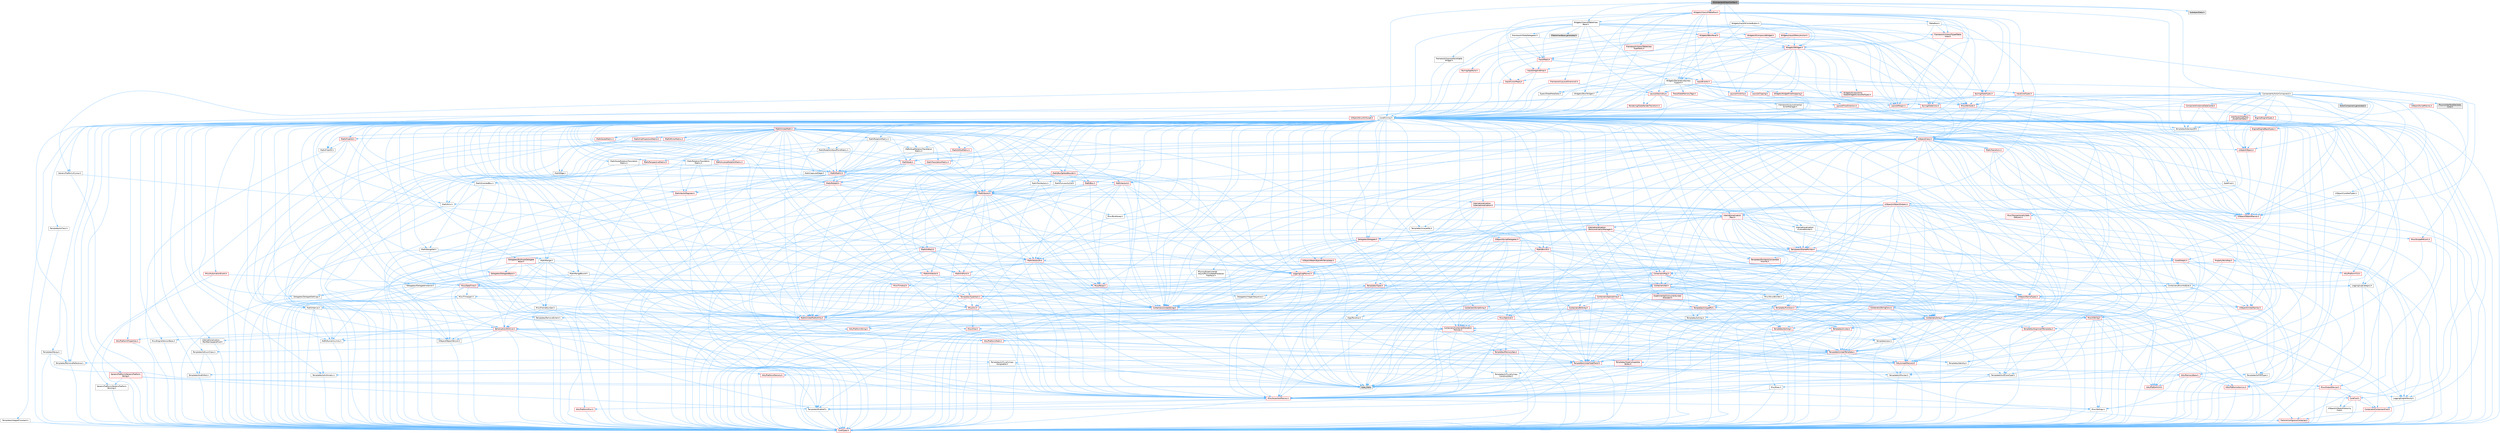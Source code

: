 digraph "SComponentClassCombo.h"
{
 // INTERACTIVE_SVG=YES
 // LATEX_PDF_SIZE
  bgcolor="transparent";
  edge [fontname=Helvetica,fontsize=10,labelfontname=Helvetica,labelfontsize=10];
  node [fontname=Helvetica,fontsize=10,shape=box,height=0.2,width=0.4];
  Node1 [id="Node000001",label="SComponentClassCombo.h",height=0.2,width=0.4,color="gray40", fillcolor="grey60", style="filled", fontcolor="black",tooltip=" "];
  Node1 -> Node2 [id="edge1_Node000001_Node000002",color="steelblue1",style="solid",tooltip=" "];
  Node2 [id="Node000002",label="CoreMinimal.h",height=0.2,width=0.4,color="grey40", fillcolor="white", style="filled",URL="$d7/d67/CoreMinimal_8h.html",tooltip=" "];
  Node2 -> Node3 [id="edge2_Node000002_Node000003",color="steelblue1",style="solid",tooltip=" "];
  Node3 [id="Node000003",label="CoreTypes.h",height=0.2,width=0.4,color="red", fillcolor="#FFF0F0", style="filled",URL="$dc/dec/CoreTypes_8h.html",tooltip=" "];
  Node2 -> Node17 [id="edge3_Node000002_Node000017",color="steelblue1",style="solid",tooltip=" "];
  Node17 [id="Node000017",label="CoreFwd.h",height=0.2,width=0.4,color="red", fillcolor="#FFF0F0", style="filled",URL="$d1/d1e/CoreFwd_8h.html",tooltip=" "];
  Node17 -> Node3 [id="edge4_Node000017_Node000003",color="steelblue1",style="solid",tooltip=" "];
  Node17 -> Node18 [id="edge5_Node000017_Node000018",color="steelblue1",style="solid",tooltip=" "];
  Node18 [id="Node000018",label="Containers/ContainersFwd.h",height=0.2,width=0.4,color="red", fillcolor="#FFF0F0", style="filled",URL="$d4/d0a/ContainersFwd_8h.html",tooltip=" "];
  Node18 -> Node3 [id="edge6_Node000018_Node000003",color="steelblue1",style="solid",tooltip=" "];
  Node18 -> Node19 [id="edge7_Node000018_Node000019",color="steelblue1",style="solid",tooltip=" "];
  Node19 [id="Node000019",label="Traits/IsContiguousContainer.h",height=0.2,width=0.4,color="red", fillcolor="#FFF0F0", style="filled",URL="$d5/d3c/IsContiguousContainer_8h.html",tooltip=" "];
  Node19 -> Node3 [id="edge8_Node000019_Node000003",color="steelblue1",style="solid",tooltip=" "];
  Node17 -> Node23 [id="edge9_Node000017_Node000023",color="steelblue1",style="solid",tooltip=" "];
  Node23 [id="Node000023",label="UObject/UObjectHierarchy\lFwd.h",height=0.2,width=0.4,color="grey40", fillcolor="white", style="filled",URL="$d3/d13/UObjectHierarchyFwd_8h.html",tooltip=" "];
  Node2 -> Node23 [id="edge10_Node000002_Node000023",color="steelblue1",style="solid",tooltip=" "];
  Node2 -> Node18 [id="edge11_Node000002_Node000018",color="steelblue1",style="solid",tooltip=" "];
  Node2 -> Node24 [id="edge12_Node000002_Node000024",color="steelblue1",style="solid",tooltip=" "];
  Node24 [id="Node000024",label="Misc/VarArgs.h",height=0.2,width=0.4,color="grey40", fillcolor="white", style="filled",URL="$d5/d6f/VarArgs_8h.html",tooltip=" "];
  Node24 -> Node3 [id="edge13_Node000024_Node000003",color="steelblue1",style="solid",tooltip=" "];
  Node2 -> Node25 [id="edge14_Node000002_Node000025",color="steelblue1",style="solid",tooltip=" "];
  Node25 [id="Node000025",label="Logging/LogVerbosity.h",height=0.2,width=0.4,color="grey40", fillcolor="white", style="filled",URL="$d2/d8f/LogVerbosity_8h.html",tooltip=" "];
  Node25 -> Node3 [id="edge15_Node000025_Node000003",color="steelblue1",style="solid",tooltip=" "];
  Node2 -> Node26 [id="edge16_Node000002_Node000026",color="steelblue1",style="solid",tooltip=" "];
  Node26 [id="Node000026",label="Misc/OutputDevice.h",height=0.2,width=0.4,color="red", fillcolor="#FFF0F0", style="filled",URL="$d7/d32/OutputDevice_8h.html",tooltip=" "];
  Node26 -> Node17 [id="edge17_Node000026_Node000017",color="steelblue1",style="solid",tooltip=" "];
  Node26 -> Node3 [id="edge18_Node000026_Node000003",color="steelblue1",style="solid",tooltip=" "];
  Node26 -> Node25 [id="edge19_Node000026_Node000025",color="steelblue1",style="solid",tooltip=" "];
  Node26 -> Node24 [id="edge20_Node000026_Node000024",color="steelblue1",style="solid",tooltip=" "];
  Node2 -> Node32 [id="edge21_Node000002_Node000032",color="steelblue1",style="solid",tooltip=" "];
  Node32 [id="Node000032",label="HAL/PlatformCrt.h",height=0.2,width=0.4,color="red", fillcolor="#FFF0F0", style="filled",URL="$d8/d75/PlatformCrt_8h.html",tooltip=" "];
  Node2 -> Node42 [id="edge22_Node000002_Node000042",color="steelblue1",style="solid",tooltip=" "];
  Node42 [id="Node000042",label="HAL/PlatformMisc.h",height=0.2,width=0.4,color="red", fillcolor="#FFF0F0", style="filled",URL="$d0/df5/PlatformMisc_8h.html",tooltip=" "];
  Node42 -> Node3 [id="edge23_Node000042_Node000003",color="steelblue1",style="solid",tooltip=" "];
  Node2 -> Node61 [id="edge24_Node000002_Node000061",color="steelblue1",style="solid",tooltip=" "];
  Node61 [id="Node000061",label="Misc/AssertionMacros.h",height=0.2,width=0.4,color="red", fillcolor="#FFF0F0", style="filled",URL="$d0/dfa/AssertionMacros_8h.html",tooltip=" "];
  Node61 -> Node3 [id="edge25_Node000061_Node000003",color="steelblue1",style="solid",tooltip=" "];
  Node61 -> Node42 [id="edge26_Node000061_Node000042",color="steelblue1",style="solid",tooltip=" "];
  Node61 -> Node62 [id="edge27_Node000061_Node000062",color="steelblue1",style="solid",tooltip=" "];
  Node62 [id="Node000062",label="Templates/EnableIf.h",height=0.2,width=0.4,color="grey40", fillcolor="white", style="filled",URL="$d7/d60/EnableIf_8h.html",tooltip=" "];
  Node62 -> Node3 [id="edge28_Node000062_Node000003",color="steelblue1",style="solid",tooltip=" "];
  Node61 -> Node24 [id="edge29_Node000061_Node000024",color="steelblue1",style="solid",tooltip=" "];
  Node2 -> Node70 [id="edge30_Node000002_Node000070",color="steelblue1",style="solid",tooltip=" "];
  Node70 [id="Node000070",label="Templates/IsPointer.h",height=0.2,width=0.4,color="grey40", fillcolor="white", style="filled",URL="$d7/d05/IsPointer_8h.html",tooltip=" "];
  Node70 -> Node3 [id="edge31_Node000070_Node000003",color="steelblue1",style="solid",tooltip=" "];
  Node2 -> Node71 [id="edge32_Node000002_Node000071",color="steelblue1",style="solid",tooltip=" "];
  Node71 [id="Node000071",label="HAL/PlatformMemory.h",height=0.2,width=0.4,color="red", fillcolor="#FFF0F0", style="filled",URL="$de/d68/PlatformMemory_8h.html",tooltip=" "];
  Node71 -> Node3 [id="edge33_Node000071_Node000003",color="steelblue1",style="solid",tooltip=" "];
  Node2 -> Node54 [id="edge34_Node000002_Node000054",color="steelblue1",style="solid",tooltip=" "];
  Node54 [id="Node000054",label="HAL/PlatformAtomics.h",height=0.2,width=0.4,color="red", fillcolor="#FFF0F0", style="filled",URL="$d3/d36/PlatformAtomics_8h.html",tooltip=" "];
  Node54 -> Node3 [id="edge35_Node000054_Node000003",color="steelblue1",style="solid",tooltip=" "];
  Node2 -> Node76 [id="edge36_Node000002_Node000076",color="steelblue1",style="solid",tooltip=" "];
  Node76 [id="Node000076",label="Misc/Exec.h",height=0.2,width=0.4,color="grey40", fillcolor="white", style="filled",URL="$de/ddb/Exec_8h.html",tooltip=" "];
  Node76 -> Node3 [id="edge37_Node000076_Node000003",color="steelblue1",style="solid",tooltip=" "];
  Node76 -> Node61 [id="edge38_Node000076_Node000061",color="steelblue1",style="solid",tooltip=" "];
  Node2 -> Node77 [id="edge39_Node000002_Node000077",color="steelblue1",style="solid",tooltip=" "];
  Node77 [id="Node000077",label="HAL/MemoryBase.h",height=0.2,width=0.4,color="red", fillcolor="#FFF0F0", style="filled",URL="$d6/d9f/MemoryBase_8h.html",tooltip=" "];
  Node77 -> Node3 [id="edge40_Node000077_Node000003",color="steelblue1",style="solid",tooltip=" "];
  Node77 -> Node54 [id="edge41_Node000077_Node000054",color="steelblue1",style="solid",tooltip=" "];
  Node77 -> Node32 [id="edge42_Node000077_Node000032",color="steelblue1",style="solid",tooltip=" "];
  Node77 -> Node76 [id="edge43_Node000077_Node000076",color="steelblue1",style="solid",tooltip=" "];
  Node77 -> Node26 [id="edge44_Node000077_Node000026",color="steelblue1",style="solid",tooltip=" "];
  Node2 -> Node87 [id="edge45_Node000002_Node000087",color="steelblue1",style="solid",tooltip=" "];
  Node87 [id="Node000087",label="HAL/UnrealMemory.h",height=0.2,width=0.4,color="red", fillcolor="#FFF0F0", style="filled",URL="$d9/d96/UnrealMemory_8h.html",tooltip=" "];
  Node87 -> Node3 [id="edge46_Node000087_Node000003",color="steelblue1",style="solid",tooltip=" "];
  Node87 -> Node77 [id="edge47_Node000087_Node000077",color="steelblue1",style="solid",tooltip=" "];
  Node87 -> Node71 [id="edge48_Node000087_Node000071",color="steelblue1",style="solid",tooltip=" "];
  Node87 -> Node70 [id="edge49_Node000087_Node000070",color="steelblue1",style="solid",tooltip=" "];
  Node2 -> Node89 [id="edge50_Node000002_Node000089",color="steelblue1",style="solid",tooltip=" "];
  Node89 [id="Node000089",label="Templates/IsArithmetic.h",height=0.2,width=0.4,color="grey40", fillcolor="white", style="filled",URL="$d2/d5d/IsArithmetic_8h.html",tooltip=" "];
  Node89 -> Node3 [id="edge51_Node000089_Node000003",color="steelblue1",style="solid",tooltip=" "];
  Node2 -> Node83 [id="edge52_Node000002_Node000083",color="steelblue1",style="solid",tooltip=" "];
  Node83 [id="Node000083",label="Templates/AndOrNot.h",height=0.2,width=0.4,color="grey40", fillcolor="white", style="filled",URL="$db/d0a/AndOrNot_8h.html",tooltip=" "];
  Node83 -> Node3 [id="edge53_Node000083_Node000003",color="steelblue1",style="solid",tooltip=" "];
  Node2 -> Node90 [id="edge54_Node000002_Node000090",color="steelblue1",style="solid",tooltip=" "];
  Node90 [id="Node000090",label="Templates/IsPODType.h",height=0.2,width=0.4,color="grey40", fillcolor="white", style="filled",URL="$d7/db1/IsPODType_8h.html",tooltip=" "];
  Node90 -> Node3 [id="edge55_Node000090_Node000003",color="steelblue1",style="solid",tooltip=" "];
  Node2 -> Node91 [id="edge56_Node000002_Node000091",color="steelblue1",style="solid",tooltip=" "];
  Node91 [id="Node000091",label="Templates/IsUECoreType.h",height=0.2,width=0.4,color="grey40", fillcolor="white", style="filled",URL="$d1/db8/IsUECoreType_8h.html",tooltip=" "];
  Node91 -> Node3 [id="edge57_Node000091_Node000003",color="steelblue1",style="solid",tooltip=" "];
  Node91 -> Node7 [id="edge58_Node000091_Node000007",color="steelblue1",style="solid",tooltip=" "];
  Node7 [id="Node000007",label="type_traits",height=0.2,width=0.4,color="grey60", fillcolor="#E0E0E0", style="filled",tooltip=" "];
  Node2 -> Node84 [id="edge59_Node000002_Node000084",color="steelblue1",style="solid",tooltip=" "];
  Node84 [id="Node000084",label="Templates/IsTriviallyCopy\lConstructible.h",height=0.2,width=0.4,color="grey40", fillcolor="white", style="filled",URL="$d3/d78/IsTriviallyCopyConstructible_8h.html",tooltip=" "];
  Node84 -> Node3 [id="edge60_Node000084_Node000003",color="steelblue1",style="solid",tooltip=" "];
  Node84 -> Node7 [id="edge61_Node000084_Node000007",color="steelblue1",style="solid",tooltip=" "];
  Node2 -> Node92 [id="edge62_Node000002_Node000092",color="steelblue1",style="solid",tooltip=" "];
  Node92 [id="Node000092",label="Templates/UnrealTypeTraits.h",height=0.2,width=0.4,color="red", fillcolor="#FFF0F0", style="filled",URL="$d2/d2d/UnrealTypeTraits_8h.html",tooltip=" "];
  Node92 -> Node3 [id="edge63_Node000092_Node000003",color="steelblue1",style="solid",tooltip=" "];
  Node92 -> Node70 [id="edge64_Node000092_Node000070",color="steelblue1",style="solid",tooltip=" "];
  Node92 -> Node61 [id="edge65_Node000092_Node000061",color="steelblue1",style="solid",tooltip=" "];
  Node92 -> Node83 [id="edge66_Node000092_Node000083",color="steelblue1",style="solid",tooltip=" "];
  Node92 -> Node62 [id="edge67_Node000092_Node000062",color="steelblue1",style="solid",tooltip=" "];
  Node92 -> Node89 [id="edge68_Node000092_Node000089",color="steelblue1",style="solid",tooltip=" "];
  Node92 -> Node90 [id="edge69_Node000092_Node000090",color="steelblue1",style="solid",tooltip=" "];
  Node92 -> Node91 [id="edge70_Node000092_Node000091",color="steelblue1",style="solid",tooltip=" "];
  Node92 -> Node84 [id="edge71_Node000092_Node000084",color="steelblue1",style="solid",tooltip=" "];
  Node2 -> Node62 [id="edge72_Node000002_Node000062",color="steelblue1",style="solid",tooltip=" "];
  Node2 -> Node94 [id="edge73_Node000002_Node000094",color="steelblue1",style="solid",tooltip=" "];
  Node94 [id="Node000094",label="Templates/RemoveReference.h",height=0.2,width=0.4,color="grey40", fillcolor="white", style="filled",URL="$da/dbe/RemoveReference_8h.html",tooltip=" "];
  Node94 -> Node3 [id="edge74_Node000094_Node000003",color="steelblue1",style="solid",tooltip=" "];
  Node2 -> Node95 [id="edge75_Node000002_Node000095",color="steelblue1",style="solid",tooltip=" "];
  Node95 [id="Node000095",label="Templates/IntegralConstant.h",height=0.2,width=0.4,color="grey40", fillcolor="white", style="filled",URL="$db/d1b/IntegralConstant_8h.html",tooltip=" "];
  Node95 -> Node3 [id="edge76_Node000095_Node000003",color="steelblue1",style="solid",tooltip=" "];
  Node2 -> Node96 [id="edge77_Node000002_Node000096",color="steelblue1",style="solid",tooltip=" "];
  Node96 [id="Node000096",label="Templates/IsClass.h",height=0.2,width=0.4,color="grey40", fillcolor="white", style="filled",URL="$db/dcb/IsClass_8h.html",tooltip=" "];
  Node96 -> Node3 [id="edge78_Node000096_Node000003",color="steelblue1",style="solid",tooltip=" "];
  Node2 -> Node97 [id="edge79_Node000002_Node000097",color="steelblue1",style="solid",tooltip=" "];
  Node97 [id="Node000097",label="Templates/TypeCompatible\lBytes.h",height=0.2,width=0.4,color="red", fillcolor="#FFF0F0", style="filled",URL="$df/d0a/TypeCompatibleBytes_8h.html",tooltip=" "];
  Node97 -> Node3 [id="edge80_Node000097_Node000003",color="steelblue1",style="solid",tooltip=" "];
  Node97 -> Node7 [id="edge81_Node000097_Node000007",color="steelblue1",style="solid",tooltip=" "];
  Node2 -> Node19 [id="edge82_Node000002_Node000019",color="steelblue1",style="solid",tooltip=" "];
  Node2 -> Node98 [id="edge83_Node000002_Node000098",color="steelblue1",style="solid",tooltip=" "];
  Node98 [id="Node000098",label="Templates/UnrealTemplate.h",height=0.2,width=0.4,color="red", fillcolor="#FFF0F0", style="filled",URL="$d4/d24/UnrealTemplate_8h.html",tooltip=" "];
  Node98 -> Node3 [id="edge84_Node000098_Node000003",color="steelblue1",style="solid",tooltip=" "];
  Node98 -> Node70 [id="edge85_Node000098_Node000070",color="steelblue1",style="solid",tooltip=" "];
  Node98 -> Node87 [id="edge86_Node000098_Node000087",color="steelblue1",style="solid",tooltip=" "];
  Node98 -> Node92 [id="edge87_Node000098_Node000092",color="steelblue1",style="solid",tooltip=" "];
  Node98 -> Node94 [id="edge88_Node000098_Node000094",color="steelblue1",style="solid",tooltip=" "];
  Node98 -> Node97 [id="edge89_Node000098_Node000097",color="steelblue1",style="solid",tooltip=" "];
  Node98 -> Node65 [id="edge90_Node000098_Node000065",color="steelblue1",style="solid",tooltip=" "];
  Node65 [id="Node000065",label="Templates/Identity.h",height=0.2,width=0.4,color="grey40", fillcolor="white", style="filled",URL="$d0/dd5/Identity_8h.html",tooltip=" "];
  Node98 -> Node19 [id="edge91_Node000098_Node000019",color="steelblue1",style="solid",tooltip=" "];
  Node98 -> Node7 [id="edge92_Node000098_Node000007",color="steelblue1",style="solid",tooltip=" "];
  Node2 -> Node47 [id="edge93_Node000002_Node000047",color="steelblue1",style="solid",tooltip=" "];
  Node47 [id="Node000047",label="Math/NumericLimits.h",height=0.2,width=0.4,color="grey40", fillcolor="white", style="filled",URL="$df/d1b/NumericLimits_8h.html",tooltip=" "];
  Node47 -> Node3 [id="edge94_Node000047_Node000003",color="steelblue1",style="solid",tooltip=" "];
  Node2 -> Node102 [id="edge95_Node000002_Node000102",color="steelblue1",style="solid",tooltip=" "];
  Node102 [id="Node000102",label="HAL/PlatformMath.h",height=0.2,width=0.4,color="red", fillcolor="#FFF0F0", style="filled",URL="$dc/d53/PlatformMath_8h.html",tooltip=" "];
  Node102 -> Node3 [id="edge96_Node000102_Node000003",color="steelblue1",style="solid",tooltip=" "];
  Node2 -> Node85 [id="edge97_Node000002_Node000085",color="steelblue1",style="solid",tooltip=" "];
  Node85 [id="Node000085",label="Templates/IsTriviallyCopy\lAssignable.h",height=0.2,width=0.4,color="grey40", fillcolor="white", style="filled",URL="$d2/df2/IsTriviallyCopyAssignable_8h.html",tooltip=" "];
  Node85 -> Node3 [id="edge98_Node000085_Node000003",color="steelblue1",style="solid",tooltip=" "];
  Node85 -> Node7 [id="edge99_Node000085_Node000007",color="steelblue1",style="solid",tooltip=" "];
  Node2 -> Node110 [id="edge100_Node000002_Node000110",color="steelblue1",style="solid",tooltip=" "];
  Node110 [id="Node000110",label="Templates/MemoryOps.h",height=0.2,width=0.4,color="red", fillcolor="#FFF0F0", style="filled",URL="$db/dea/MemoryOps_8h.html",tooltip=" "];
  Node110 -> Node3 [id="edge101_Node000110_Node000003",color="steelblue1",style="solid",tooltip=" "];
  Node110 -> Node87 [id="edge102_Node000110_Node000087",color="steelblue1",style="solid",tooltip=" "];
  Node110 -> Node85 [id="edge103_Node000110_Node000085",color="steelblue1",style="solid",tooltip=" "];
  Node110 -> Node84 [id="edge104_Node000110_Node000084",color="steelblue1",style="solid",tooltip=" "];
  Node110 -> Node92 [id="edge105_Node000110_Node000092",color="steelblue1",style="solid",tooltip=" "];
  Node110 -> Node7 [id="edge106_Node000110_Node000007",color="steelblue1",style="solid",tooltip=" "];
  Node2 -> Node111 [id="edge107_Node000002_Node000111",color="steelblue1",style="solid",tooltip=" "];
  Node111 [id="Node000111",label="Containers/ContainerAllocation\lPolicies.h",height=0.2,width=0.4,color="red", fillcolor="#FFF0F0", style="filled",URL="$d7/dff/ContainerAllocationPolicies_8h.html",tooltip=" "];
  Node111 -> Node3 [id="edge108_Node000111_Node000003",color="steelblue1",style="solid",tooltip=" "];
  Node111 -> Node111 [id="edge109_Node000111_Node000111",color="steelblue1",style="solid",tooltip=" "];
  Node111 -> Node102 [id="edge110_Node000111_Node000102",color="steelblue1",style="solid",tooltip=" "];
  Node111 -> Node87 [id="edge111_Node000111_Node000087",color="steelblue1",style="solid",tooltip=" "];
  Node111 -> Node47 [id="edge112_Node000111_Node000047",color="steelblue1",style="solid",tooltip=" "];
  Node111 -> Node61 [id="edge113_Node000111_Node000061",color="steelblue1",style="solid",tooltip=" "];
  Node111 -> Node110 [id="edge114_Node000111_Node000110",color="steelblue1",style="solid",tooltip=" "];
  Node111 -> Node97 [id="edge115_Node000111_Node000097",color="steelblue1",style="solid",tooltip=" "];
  Node111 -> Node7 [id="edge116_Node000111_Node000007",color="steelblue1",style="solid",tooltip=" "];
  Node2 -> Node114 [id="edge117_Node000002_Node000114",color="steelblue1",style="solid",tooltip=" "];
  Node114 [id="Node000114",label="Templates/IsEnumClass.h",height=0.2,width=0.4,color="grey40", fillcolor="white", style="filled",URL="$d7/d15/IsEnumClass_8h.html",tooltip=" "];
  Node114 -> Node3 [id="edge118_Node000114_Node000003",color="steelblue1",style="solid",tooltip=" "];
  Node114 -> Node83 [id="edge119_Node000114_Node000083",color="steelblue1",style="solid",tooltip=" "];
  Node2 -> Node115 [id="edge120_Node000002_Node000115",color="steelblue1",style="solid",tooltip=" "];
  Node115 [id="Node000115",label="HAL/PlatformProperties.h",height=0.2,width=0.4,color="red", fillcolor="#FFF0F0", style="filled",URL="$d9/db0/PlatformProperties_8h.html",tooltip=" "];
  Node115 -> Node3 [id="edge121_Node000115_Node000003",color="steelblue1",style="solid",tooltip=" "];
  Node2 -> Node118 [id="edge122_Node000002_Node000118",color="steelblue1",style="solid",tooltip=" "];
  Node118 [id="Node000118",label="Misc/EngineVersionBase.h",height=0.2,width=0.4,color="grey40", fillcolor="white", style="filled",URL="$d5/d2b/EngineVersionBase_8h.html",tooltip=" "];
  Node118 -> Node3 [id="edge123_Node000118_Node000003",color="steelblue1",style="solid",tooltip=" "];
  Node2 -> Node119 [id="edge124_Node000002_Node000119",color="steelblue1",style="solid",tooltip=" "];
  Node119 [id="Node000119",label="Internationalization\l/TextNamespaceFwd.h",height=0.2,width=0.4,color="grey40", fillcolor="white", style="filled",URL="$d8/d97/TextNamespaceFwd_8h.html",tooltip=" "];
  Node119 -> Node3 [id="edge125_Node000119_Node000003",color="steelblue1",style="solid",tooltip=" "];
  Node2 -> Node120 [id="edge126_Node000002_Node000120",color="steelblue1",style="solid",tooltip=" "];
  Node120 [id="Node000120",label="Serialization/Archive.h",height=0.2,width=0.4,color="red", fillcolor="#FFF0F0", style="filled",URL="$d7/d3b/Archive_8h.html",tooltip=" "];
  Node120 -> Node17 [id="edge127_Node000120_Node000017",color="steelblue1",style="solid",tooltip=" "];
  Node120 -> Node3 [id="edge128_Node000120_Node000003",color="steelblue1",style="solid",tooltip=" "];
  Node120 -> Node115 [id="edge129_Node000120_Node000115",color="steelblue1",style="solid",tooltip=" "];
  Node120 -> Node119 [id="edge130_Node000120_Node000119",color="steelblue1",style="solid",tooltip=" "];
  Node120 -> Node61 [id="edge131_Node000120_Node000061",color="steelblue1",style="solid",tooltip=" "];
  Node120 -> Node118 [id="edge132_Node000120_Node000118",color="steelblue1",style="solid",tooltip=" "];
  Node120 -> Node24 [id="edge133_Node000120_Node000024",color="steelblue1",style="solid",tooltip=" "];
  Node120 -> Node62 [id="edge134_Node000120_Node000062",color="steelblue1",style="solid",tooltip=" "];
  Node120 -> Node114 [id="edge135_Node000120_Node000114",color="steelblue1",style="solid",tooltip=" "];
  Node120 -> Node98 [id="edge136_Node000120_Node000098",color="steelblue1",style="solid",tooltip=" "];
  Node120 -> Node123 [id="edge137_Node000120_Node000123",color="steelblue1",style="solid",tooltip=" "];
  Node123 [id="Node000123",label="UObject/ObjectVersion.h",height=0.2,width=0.4,color="grey40", fillcolor="white", style="filled",URL="$da/d63/ObjectVersion_8h.html",tooltip=" "];
  Node123 -> Node3 [id="edge138_Node000123_Node000003",color="steelblue1",style="solid",tooltip=" "];
  Node2 -> Node124 [id="edge139_Node000002_Node000124",color="steelblue1",style="solid",tooltip=" "];
  Node124 [id="Node000124",label="Templates/Less.h",height=0.2,width=0.4,color="grey40", fillcolor="white", style="filled",URL="$de/dc8/Less_8h.html",tooltip=" "];
  Node124 -> Node3 [id="edge140_Node000124_Node000003",color="steelblue1",style="solid",tooltip=" "];
  Node124 -> Node98 [id="edge141_Node000124_Node000098",color="steelblue1",style="solid",tooltip=" "];
  Node2 -> Node125 [id="edge142_Node000002_Node000125",color="steelblue1",style="solid",tooltip=" "];
  Node125 [id="Node000125",label="Templates/Sorting.h",height=0.2,width=0.4,color="red", fillcolor="#FFF0F0", style="filled",URL="$d3/d9e/Sorting_8h.html",tooltip=" "];
  Node125 -> Node3 [id="edge143_Node000125_Node000003",color="steelblue1",style="solid",tooltip=" "];
  Node125 -> Node102 [id="edge144_Node000125_Node000102",color="steelblue1",style="solid",tooltip=" "];
  Node125 -> Node124 [id="edge145_Node000125_Node000124",color="steelblue1",style="solid",tooltip=" "];
  Node2 -> Node136 [id="edge146_Node000002_Node000136",color="steelblue1",style="solid",tooltip=" "];
  Node136 [id="Node000136",label="Misc/Char.h",height=0.2,width=0.4,color="red", fillcolor="#FFF0F0", style="filled",URL="$d0/d58/Char_8h.html",tooltip=" "];
  Node136 -> Node3 [id="edge147_Node000136_Node000003",color="steelblue1",style="solid",tooltip=" "];
  Node136 -> Node7 [id="edge148_Node000136_Node000007",color="steelblue1",style="solid",tooltip=" "];
  Node2 -> Node139 [id="edge149_Node000002_Node000139",color="steelblue1",style="solid",tooltip=" "];
  Node139 [id="Node000139",label="GenericPlatform/GenericPlatform\lStricmp.h",height=0.2,width=0.4,color="grey40", fillcolor="white", style="filled",URL="$d2/d86/GenericPlatformStricmp_8h.html",tooltip=" "];
  Node139 -> Node3 [id="edge150_Node000139_Node000003",color="steelblue1",style="solid",tooltip=" "];
  Node2 -> Node140 [id="edge151_Node000002_Node000140",color="steelblue1",style="solid",tooltip=" "];
  Node140 [id="Node000140",label="GenericPlatform/GenericPlatform\lString.h",height=0.2,width=0.4,color="red", fillcolor="#FFF0F0", style="filled",URL="$dd/d20/GenericPlatformString_8h.html",tooltip=" "];
  Node140 -> Node3 [id="edge152_Node000140_Node000003",color="steelblue1",style="solid",tooltip=" "];
  Node140 -> Node139 [id="edge153_Node000140_Node000139",color="steelblue1",style="solid",tooltip=" "];
  Node140 -> Node62 [id="edge154_Node000140_Node000062",color="steelblue1",style="solid",tooltip=" "];
  Node140 -> Node7 [id="edge155_Node000140_Node000007",color="steelblue1",style="solid",tooltip=" "];
  Node2 -> Node73 [id="edge156_Node000002_Node000073",color="steelblue1",style="solid",tooltip=" "];
  Node73 [id="Node000073",label="HAL/PlatformString.h",height=0.2,width=0.4,color="red", fillcolor="#FFF0F0", style="filled",URL="$db/db5/PlatformString_8h.html",tooltip=" "];
  Node73 -> Node3 [id="edge157_Node000073_Node000003",color="steelblue1",style="solid",tooltip=" "];
  Node2 -> Node143 [id="edge158_Node000002_Node000143",color="steelblue1",style="solid",tooltip=" "];
  Node143 [id="Node000143",label="Misc/CString.h",height=0.2,width=0.4,color="red", fillcolor="#FFF0F0", style="filled",URL="$d2/d49/CString_8h.html",tooltip=" "];
  Node143 -> Node3 [id="edge159_Node000143_Node000003",color="steelblue1",style="solid",tooltip=" "];
  Node143 -> Node32 [id="edge160_Node000143_Node000032",color="steelblue1",style="solid",tooltip=" "];
  Node143 -> Node73 [id="edge161_Node000143_Node000073",color="steelblue1",style="solid",tooltip=" "];
  Node143 -> Node61 [id="edge162_Node000143_Node000061",color="steelblue1",style="solid",tooltip=" "];
  Node143 -> Node136 [id="edge163_Node000143_Node000136",color="steelblue1",style="solid",tooltip=" "];
  Node143 -> Node24 [id="edge164_Node000143_Node000024",color="steelblue1",style="solid",tooltip=" "];
  Node2 -> Node144 [id="edge165_Node000002_Node000144",color="steelblue1",style="solid",tooltip=" "];
  Node144 [id="Node000144",label="Misc/Crc.h",height=0.2,width=0.4,color="red", fillcolor="#FFF0F0", style="filled",URL="$d4/dd2/Crc_8h.html",tooltip=" "];
  Node144 -> Node3 [id="edge166_Node000144_Node000003",color="steelblue1",style="solid",tooltip=" "];
  Node144 -> Node73 [id="edge167_Node000144_Node000073",color="steelblue1",style="solid",tooltip=" "];
  Node144 -> Node61 [id="edge168_Node000144_Node000061",color="steelblue1",style="solid",tooltip=" "];
  Node144 -> Node143 [id="edge169_Node000144_Node000143",color="steelblue1",style="solid",tooltip=" "];
  Node144 -> Node136 [id="edge170_Node000144_Node000136",color="steelblue1",style="solid",tooltip=" "];
  Node144 -> Node92 [id="edge171_Node000144_Node000092",color="steelblue1",style="solid",tooltip=" "];
  Node2 -> Node135 [id="edge172_Node000002_Node000135",color="steelblue1",style="solid",tooltip=" "];
  Node135 [id="Node000135",label="Math/UnrealMathUtility.h",height=0.2,width=0.4,color="red", fillcolor="#FFF0F0", style="filled",URL="$db/db8/UnrealMathUtility_8h.html",tooltip=" "];
  Node135 -> Node3 [id="edge173_Node000135_Node000003",color="steelblue1",style="solid",tooltip=" "];
  Node135 -> Node61 [id="edge174_Node000135_Node000061",color="steelblue1",style="solid",tooltip=" "];
  Node135 -> Node102 [id="edge175_Node000135_Node000102",color="steelblue1",style="solid",tooltip=" "];
  Node135 -> Node65 [id="edge176_Node000135_Node000065",color="steelblue1",style="solid",tooltip=" "];
  Node2 -> Node145 [id="edge177_Node000002_Node000145",color="steelblue1",style="solid",tooltip=" "];
  Node145 [id="Node000145",label="Containers/UnrealString.h",height=0.2,width=0.4,color="red", fillcolor="#FFF0F0", style="filled",URL="$d5/dba/UnrealString_8h.html",tooltip=" "];
  Node2 -> Node149 [id="edge178_Node000002_Node000149",color="steelblue1",style="solid",tooltip=" "];
  Node149 [id="Node000149",label="Containers/Array.h",height=0.2,width=0.4,color="red", fillcolor="#FFF0F0", style="filled",URL="$df/dd0/Array_8h.html",tooltip=" "];
  Node149 -> Node3 [id="edge179_Node000149_Node000003",color="steelblue1",style="solid",tooltip=" "];
  Node149 -> Node61 [id="edge180_Node000149_Node000061",color="steelblue1",style="solid",tooltip=" "];
  Node149 -> Node87 [id="edge181_Node000149_Node000087",color="steelblue1",style="solid",tooltip=" "];
  Node149 -> Node92 [id="edge182_Node000149_Node000092",color="steelblue1",style="solid",tooltip=" "];
  Node149 -> Node98 [id="edge183_Node000149_Node000098",color="steelblue1",style="solid",tooltip=" "];
  Node149 -> Node111 [id="edge184_Node000149_Node000111",color="steelblue1",style="solid",tooltip=" "];
  Node149 -> Node120 [id="edge185_Node000149_Node000120",color="steelblue1",style="solid",tooltip=" "];
  Node149 -> Node128 [id="edge186_Node000149_Node000128",color="steelblue1",style="solid",tooltip=" "];
  Node128 [id="Node000128",label="Templates/Invoke.h",height=0.2,width=0.4,color="red", fillcolor="#FFF0F0", style="filled",URL="$d7/deb/Invoke_8h.html",tooltip=" "];
  Node128 -> Node3 [id="edge187_Node000128_Node000003",color="steelblue1",style="solid",tooltip=" "];
  Node128 -> Node98 [id="edge188_Node000128_Node000098",color="steelblue1",style="solid",tooltip=" "];
  Node128 -> Node7 [id="edge189_Node000128_Node000007",color="steelblue1",style="solid",tooltip=" "];
  Node149 -> Node124 [id="edge190_Node000149_Node000124",color="steelblue1",style="solid",tooltip=" "];
  Node149 -> Node125 [id="edge191_Node000149_Node000125",color="steelblue1",style="solid",tooltip=" "];
  Node149 -> Node172 [id="edge192_Node000149_Node000172",color="steelblue1",style="solid",tooltip=" "];
  Node172 [id="Node000172",label="Templates/AlignmentTemplates.h",height=0.2,width=0.4,color="red", fillcolor="#FFF0F0", style="filled",URL="$dd/d32/AlignmentTemplates_8h.html",tooltip=" "];
  Node172 -> Node3 [id="edge193_Node000172_Node000003",color="steelblue1",style="solid",tooltip=" "];
  Node172 -> Node70 [id="edge194_Node000172_Node000070",color="steelblue1",style="solid",tooltip=" "];
  Node149 -> Node7 [id="edge195_Node000149_Node000007",color="steelblue1",style="solid",tooltip=" "];
  Node2 -> Node173 [id="edge196_Node000002_Node000173",color="steelblue1",style="solid",tooltip=" "];
  Node173 [id="Node000173",label="Misc/FrameNumber.h",height=0.2,width=0.4,color="grey40", fillcolor="white", style="filled",URL="$dd/dbd/FrameNumber_8h.html",tooltip=" "];
  Node173 -> Node3 [id="edge197_Node000173_Node000003",color="steelblue1",style="solid",tooltip=" "];
  Node173 -> Node47 [id="edge198_Node000173_Node000047",color="steelblue1",style="solid",tooltip=" "];
  Node173 -> Node135 [id="edge199_Node000173_Node000135",color="steelblue1",style="solid",tooltip=" "];
  Node173 -> Node62 [id="edge200_Node000173_Node000062",color="steelblue1",style="solid",tooltip=" "];
  Node173 -> Node92 [id="edge201_Node000173_Node000092",color="steelblue1",style="solid",tooltip=" "];
  Node2 -> Node174 [id="edge202_Node000002_Node000174",color="steelblue1",style="solid",tooltip=" "];
  Node174 [id="Node000174",label="Misc/Timespan.h",height=0.2,width=0.4,color="grey40", fillcolor="white", style="filled",URL="$da/dd9/Timespan_8h.html",tooltip=" "];
  Node174 -> Node3 [id="edge203_Node000174_Node000003",color="steelblue1",style="solid",tooltip=" "];
  Node174 -> Node175 [id="edge204_Node000174_Node000175",color="steelblue1",style="solid",tooltip=" "];
  Node175 [id="Node000175",label="Math/Interval.h",height=0.2,width=0.4,color="grey40", fillcolor="white", style="filled",URL="$d1/d55/Interval_8h.html",tooltip=" "];
  Node175 -> Node3 [id="edge205_Node000175_Node000003",color="steelblue1",style="solid",tooltip=" "];
  Node175 -> Node89 [id="edge206_Node000175_Node000089",color="steelblue1",style="solid",tooltip=" "];
  Node175 -> Node92 [id="edge207_Node000175_Node000092",color="steelblue1",style="solid",tooltip=" "];
  Node175 -> Node47 [id="edge208_Node000175_Node000047",color="steelblue1",style="solid",tooltip=" "];
  Node175 -> Node135 [id="edge209_Node000175_Node000135",color="steelblue1",style="solid",tooltip=" "];
  Node174 -> Node135 [id="edge210_Node000174_Node000135",color="steelblue1",style="solid",tooltip=" "];
  Node174 -> Node61 [id="edge211_Node000174_Node000061",color="steelblue1",style="solid",tooltip=" "];
  Node2 -> Node176 [id="edge212_Node000002_Node000176",color="steelblue1",style="solid",tooltip=" "];
  Node176 [id="Node000176",label="Containers/StringConv.h",height=0.2,width=0.4,color="red", fillcolor="#FFF0F0", style="filled",URL="$d3/ddf/StringConv_8h.html",tooltip=" "];
  Node176 -> Node3 [id="edge213_Node000176_Node000003",color="steelblue1",style="solid",tooltip=" "];
  Node176 -> Node61 [id="edge214_Node000176_Node000061",color="steelblue1",style="solid",tooltip=" "];
  Node176 -> Node111 [id="edge215_Node000176_Node000111",color="steelblue1",style="solid",tooltip=" "];
  Node176 -> Node149 [id="edge216_Node000176_Node000149",color="steelblue1",style="solid",tooltip=" "];
  Node176 -> Node143 [id="edge217_Node000176_Node000143",color="steelblue1",style="solid",tooltip=" "];
  Node176 -> Node177 [id="edge218_Node000176_Node000177",color="steelblue1",style="solid",tooltip=" "];
  Node177 [id="Node000177",label="Templates/IsArray.h",height=0.2,width=0.4,color="grey40", fillcolor="white", style="filled",URL="$d8/d8d/IsArray_8h.html",tooltip=" "];
  Node177 -> Node3 [id="edge219_Node000177_Node000003",color="steelblue1",style="solid",tooltip=" "];
  Node176 -> Node98 [id="edge220_Node000176_Node000098",color="steelblue1",style="solid",tooltip=" "];
  Node176 -> Node92 [id="edge221_Node000176_Node000092",color="steelblue1",style="solid",tooltip=" "];
  Node176 -> Node19 [id="edge222_Node000176_Node000019",color="steelblue1",style="solid",tooltip=" "];
  Node176 -> Node7 [id="edge223_Node000176_Node000007",color="steelblue1",style="solid",tooltip=" "];
  Node2 -> Node178 [id="edge224_Node000002_Node000178",color="steelblue1",style="solid",tooltip=" "];
  Node178 [id="Node000178",label="UObject/UnrealNames.h",height=0.2,width=0.4,color="red", fillcolor="#FFF0F0", style="filled",URL="$d8/db1/UnrealNames_8h.html",tooltip=" "];
  Node178 -> Node3 [id="edge225_Node000178_Node000003",color="steelblue1",style="solid",tooltip=" "];
  Node2 -> Node180 [id="edge226_Node000002_Node000180",color="steelblue1",style="solid",tooltip=" "];
  Node180 [id="Node000180",label="UObject/NameTypes.h",height=0.2,width=0.4,color="red", fillcolor="#FFF0F0", style="filled",URL="$d6/d35/NameTypes_8h.html",tooltip=" "];
  Node180 -> Node3 [id="edge227_Node000180_Node000003",color="steelblue1",style="solid",tooltip=" "];
  Node180 -> Node61 [id="edge228_Node000180_Node000061",color="steelblue1",style="solid",tooltip=" "];
  Node180 -> Node87 [id="edge229_Node000180_Node000087",color="steelblue1",style="solid",tooltip=" "];
  Node180 -> Node92 [id="edge230_Node000180_Node000092",color="steelblue1",style="solid",tooltip=" "];
  Node180 -> Node98 [id="edge231_Node000180_Node000098",color="steelblue1",style="solid",tooltip=" "];
  Node180 -> Node145 [id="edge232_Node000180_Node000145",color="steelblue1",style="solid",tooltip=" "];
  Node180 -> Node176 [id="edge233_Node000180_Node000176",color="steelblue1",style="solid",tooltip=" "];
  Node180 -> Node178 [id="edge234_Node000180_Node000178",color="steelblue1",style="solid",tooltip=" "];
  Node2 -> Node188 [id="edge235_Node000002_Node000188",color="steelblue1",style="solid",tooltip=" "];
  Node188 [id="Node000188",label="Misc/Parse.h",height=0.2,width=0.4,color="red", fillcolor="#FFF0F0", style="filled",URL="$dc/d71/Parse_8h.html",tooltip=" "];
  Node188 -> Node145 [id="edge236_Node000188_Node000145",color="steelblue1",style="solid",tooltip=" "];
  Node188 -> Node3 [id="edge237_Node000188_Node000003",color="steelblue1",style="solid",tooltip=" "];
  Node188 -> Node32 [id="edge238_Node000188_Node000032",color="steelblue1",style="solid",tooltip=" "];
  Node188 -> Node189 [id="edge239_Node000188_Node000189",color="steelblue1",style="solid",tooltip=" "];
  Node189 [id="Node000189",label="Templates/Function.h",height=0.2,width=0.4,color="red", fillcolor="#FFF0F0", style="filled",URL="$df/df5/Function_8h.html",tooltip=" "];
  Node189 -> Node3 [id="edge240_Node000189_Node000003",color="steelblue1",style="solid",tooltip=" "];
  Node189 -> Node61 [id="edge241_Node000189_Node000061",color="steelblue1",style="solid",tooltip=" "];
  Node189 -> Node87 [id="edge242_Node000189_Node000087",color="steelblue1",style="solid",tooltip=" "];
  Node189 -> Node92 [id="edge243_Node000189_Node000092",color="steelblue1",style="solid",tooltip=" "];
  Node189 -> Node128 [id="edge244_Node000189_Node000128",color="steelblue1",style="solid",tooltip=" "];
  Node189 -> Node98 [id="edge245_Node000189_Node000098",color="steelblue1",style="solid",tooltip=" "];
  Node189 -> Node135 [id="edge246_Node000189_Node000135",color="steelblue1",style="solid",tooltip=" "];
  Node189 -> Node7 [id="edge247_Node000189_Node000007",color="steelblue1",style="solid",tooltip=" "];
  Node2 -> Node172 [id="edge248_Node000002_Node000172",color="steelblue1",style="solid",tooltip=" "];
  Node2 -> Node191 [id="edge249_Node000002_Node000191",color="steelblue1",style="solid",tooltip=" "];
  Node191 [id="Node000191",label="Misc/StructBuilder.h",height=0.2,width=0.4,color="grey40", fillcolor="white", style="filled",URL="$d9/db3/StructBuilder_8h.html",tooltip=" "];
  Node191 -> Node3 [id="edge250_Node000191_Node000003",color="steelblue1",style="solid",tooltip=" "];
  Node191 -> Node135 [id="edge251_Node000191_Node000135",color="steelblue1",style="solid",tooltip=" "];
  Node191 -> Node172 [id="edge252_Node000191_Node000172",color="steelblue1",style="solid",tooltip=" "];
  Node2 -> Node104 [id="edge253_Node000002_Node000104",color="steelblue1",style="solid",tooltip=" "];
  Node104 [id="Node000104",label="Templates/Decay.h",height=0.2,width=0.4,color="grey40", fillcolor="white", style="filled",URL="$dd/d0f/Decay_8h.html",tooltip=" "];
  Node104 -> Node3 [id="edge254_Node000104_Node000003",color="steelblue1",style="solid",tooltip=" "];
  Node104 -> Node94 [id="edge255_Node000104_Node000094",color="steelblue1",style="solid",tooltip=" "];
  Node104 -> Node7 [id="edge256_Node000104_Node000007",color="steelblue1",style="solid",tooltip=" "];
  Node2 -> Node192 [id="edge257_Node000002_Node000192",color="steelblue1",style="solid",tooltip=" "];
  Node192 [id="Node000192",label="Templates/PointerIsConvertible\lFromTo.h",height=0.2,width=0.4,color="red", fillcolor="#FFF0F0", style="filled",URL="$d6/d65/PointerIsConvertibleFromTo_8h.html",tooltip=" "];
  Node192 -> Node3 [id="edge258_Node000192_Node000003",color="steelblue1",style="solid",tooltip=" "];
  Node192 -> Node7 [id="edge259_Node000192_Node000007",color="steelblue1",style="solid",tooltip=" "];
  Node2 -> Node128 [id="edge260_Node000002_Node000128",color="steelblue1",style="solid",tooltip=" "];
  Node2 -> Node189 [id="edge261_Node000002_Node000189",color="steelblue1",style="solid",tooltip=" "];
  Node2 -> Node161 [id="edge262_Node000002_Node000161",color="steelblue1",style="solid",tooltip=" "];
  Node161 [id="Node000161",label="Templates/TypeHash.h",height=0.2,width=0.4,color="red", fillcolor="#FFF0F0", style="filled",URL="$d1/d62/TypeHash_8h.html",tooltip=" "];
  Node161 -> Node3 [id="edge263_Node000161_Node000003",color="steelblue1",style="solid",tooltip=" "];
  Node161 -> Node144 [id="edge264_Node000161_Node000144",color="steelblue1",style="solid",tooltip=" "];
  Node161 -> Node7 [id="edge265_Node000161_Node000007",color="steelblue1",style="solid",tooltip=" "];
  Node2 -> Node193 [id="edge266_Node000002_Node000193",color="steelblue1",style="solid",tooltip=" "];
  Node193 [id="Node000193",label="Containers/ScriptArray.h",height=0.2,width=0.4,color="red", fillcolor="#FFF0F0", style="filled",URL="$dc/daf/ScriptArray_8h.html",tooltip=" "];
  Node193 -> Node3 [id="edge267_Node000193_Node000003",color="steelblue1",style="solid",tooltip=" "];
  Node193 -> Node61 [id="edge268_Node000193_Node000061",color="steelblue1",style="solid",tooltip=" "];
  Node193 -> Node87 [id="edge269_Node000193_Node000087",color="steelblue1",style="solid",tooltip=" "];
  Node193 -> Node111 [id="edge270_Node000193_Node000111",color="steelblue1",style="solid",tooltip=" "];
  Node193 -> Node149 [id="edge271_Node000193_Node000149",color="steelblue1",style="solid",tooltip=" "];
  Node2 -> Node194 [id="edge272_Node000002_Node000194",color="steelblue1",style="solid",tooltip=" "];
  Node194 [id="Node000194",label="Containers/BitArray.h",height=0.2,width=0.4,color="red", fillcolor="#FFF0F0", style="filled",URL="$d1/de4/BitArray_8h.html",tooltip=" "];
  Node194 -> Node111 [id="edge273_Node000194_Node000111",color="steelblue1",style="solid",tooltip=" "];
  Node194 -> Node3 [id="edge274_Node000194_Node000003",color="steelblue1",style="solid",tooltip=" "];
  Node194 -> Node54 [id="edge275_Node000194_Node000054",color="steelblue1",style="solid",tooltip=" "];
  Node194 -> Node87 [id="edge276_Node000194_Node000087",color="steelblue1",style="solid",tooltip=" "];
  Node194 -> Node135 [id="edge277_Node000194_Node000135",color="steelblue1",style="solid",tooltip=" "];
  Node194 -> Node61 [id="edge278_Node000194_Node000061",color="steelblue1",style="solid",tooltip=" "];
  Node194 -> Node120 [id="edge279_Node000194_Node000120",color="steelblue1",style="solid",tooltip=" "];
  Node194 -> Node62 [id="edge280_Node000194_Node000062",color="steelblue1",style="solid",tooltip=" "];
  Node194 -> Node128 [id="edge281_Node000194_Node000128",color="steelblue1",style="solid",tooltip=" "];
  Node194 -> Node98 [id="edge282_Node000194_Node000098",color="steelblue1",style="solid",tooltip=" "];
  Node194 -> Node92 [id="edge283_Node000194_Node000092",color="steelblue1",style="solid",tooltip=" "];
  Node2 -> Node195 [id="edge284_Node000002_Node000195",color="steelblue1",style="solid",tooltip=" "];
  Node195 [id="Node000195",label="Containers/SparseArray.h",height=0.2,width=0.4,color="red", fillcolor="#FFF0F0", style="filled",URL="$d5/dbf/SparseArray_8h.html",tooltip=" "];
  Node195 -> Node3 [id="edge285_Node000195_Node000003",color="steelblue1",style="solid",tooltip=" "];
  Node195 -> Node61 [id="edge286_Node000195_Node000061",color="steelblue1",style="solid",tooltip=" "];
  Node195 -> Node87 [id="edge287_Node000195_Node000087",color="steelblue1",style="solid",tooltip=" "];
  Node195 -> Node92 [id="edge288_Node000195_Node000092",color="steelblue1",style="solid",tooltip=" "];
  Node195 -> Node98 [id="edge289_Node000195_Node000098",color="steelblue1",style="solid",tooltip=" "];
  Node195 -> Node111 [id="edge290_Node000195_Node000111",color="steelblue1",style="solid",tooltip=" "];
  Node195 -> Node124 [id="edge291_Node000195_Node000124",color="steelblue1",style="solid",tooltip=" "];
  Node195 -> Node149 [id="edge292_Node000195_Node000149",color="steelblue1",style="solid",tooltip=" "];
  Node195 -> Node135 [id="edge293_Node000195_Node000135",color="steelblue1",style="solid",tooltip=" "];
  Node195 -> Node193 [id="edge294_Node000195_Node000193",color="steelblue1",style="solid",tooltip=" "];
  Node195 -> Node194 [id="edge295_Node000195_Node000194",color="steelblue1",style="solid",tooltip=" "];
  Node195 -> Node145 [id="edge296_Node000195_Node000145",color="steelblue1",style="solid",tooltip=" "];
  Node2 -> Node211 [id="edge297_Node000002_Node000211",color="steelblue1",style="solid",tooltip=" "];
  Node211 [id="Node000211",label="Containers/Set.h",height=0.2,width=0.4,color="red", fillcolor="#FFF0F0", style="filled",URL="$d4/d45/Set_8h.html",tooltip=" "];
  Node211 -> Node111 [id="edge298_Node000211_Node000111",color="steelblue1",style="solid",tooltip=" "];
  Node211 -> Node195 [id="edge299_Node000211_Node000195",color="steelblue1",style="solid",tooltip=" "];
  Node211 -> Node18 [id="edge300_Node000211_Node000018",color="steelblue1",style="solid",tooltip=" "];
  Node211 -> Node135 [id="edge301_Node000211_Node000135",color="steelblue1",style="solid",tooltip=" "];
  Node211 -> Node61 [id="edge302_Node000211_Node000061",color="steelblue1",style="solid",tooltip=" "];
  Node211 -> Node191 [id="edge303_Node000211_Node000191",color="steelblue1",style="solid",tooltip=" "];
  Node211 -> Node189 [id="edge304_Node000211_Node000189",color="steelblue1",style="solid",tooltip=" "];
  Node211 -> Node125 [id="edge305_Node000211_Node000125",color="steelblue1",style="solid",tooltip=" "];
  Node211 -> Node161 [id="edge306_Node000211_Node000161",color="steelblue1",style="solid",tooltip=" "];
  Node211 -> Node98 [id="edge307_Node000211_Node000098",color="steelblue1",style="solid",tooltip=" "];
  Node211 -> Node7 [id="edge308_Node000211_Node000007",color="steelblue1",style="solid",tooltip=" "];
  Node2 -> Node214 [id="edge309_Node000002_Node000214",color="steelblue1",style="solid",tooltip=" "];
  Node214 [id="Node000214",label="Algo/Reverse.h",height=0.2,width=0.4,color="grey40", fillcolor="white", style="filled",URL="$d5/d93/Reverse_8h.html",tooltip=" "];
  Node214 -> Node3 [id="edge310_Node000214_Node000003",color="steelblue1",style="solid",tooltip=" "];
  Node214 -> Node98 [id="edge311_Node000214_Node000098",color="steelblue1",style="solid",tooltip=" "];
  Node2 -> Node215 [id="edge312_Node000002_Node000215",color="steelblue1",style="solid",tooltip=" "];
  Node215 [id="Node000215",label="Containers/Map.h",height=0.2,width=0.4,color="red", fillcolor="#FFF0F0", style="filled",URL="$df/d79/Map_8h.html",tooltip=" "];
  Node215 -> Node3 [id="edge313_Node000215_Node000003",color="steelblue1",style="solid",tooltip=" "];
  Node215 -> Node214 [id="edge314_Node000215_Node000214",color="steelblue1",style="solid",tooltip=" "];
  Node215 -> Node211 [id="edge315_Node000215_Node000211",color="steelblue1",style="solid",tooltip=" "];
  Node215 -> Node145 [id="edge316_Node000215_Node000145",color="steelblue1",style="solid",tooltip=" "];
  Node215 -> Node61 [id="edge317_Node000215_Node000061",color="steelblue1",style="solid",tooltip=" "];
  Node215 -> Node191 [id="edge318_Node000215_Node000191",color="steelblue1",style="solid",tooltip=" "];
  Node215 -> Node189 [id="edge319_Node000215_Node000189",color="steelblue1",style="solid",tooltip=" "];
  Node215 -> Node125 [id="edge320_Node000215_Node000125",color="steelblue1",style="solid",tooltip=" "];
  Node215 -> Node216 [id="edge321_Node000215_Node000216",color="steelblue1",style="solid",tooltip=" "];
  Node216 [id="Node000216",label="Templates/Tuple.h",height=0.2,width=0.4,color="red", fillcolor="#FFF0F0", style="filled",URL="$d2/d4f/Tuple_8h.html",tooltip=" "];
  Node216 -> Node3 [id="edge322_Node000216_Node000003",color="steelblue1",style="solid",tooltip=" "];
  Node216 -> Node98 [id="edge323_Node000216_Node000098",color="steelblue1",style="solid",tooltip=" "];
  Node216 -> Node217 [id="edge324_Node000216_Node000217",color="steelblue1",style="solid",tooltip=" "];
  Node217 [id="Node000217",label="Delegates/IntegerSequence.h",height=0.2,width=0.4,color="grey40", fillcolor="white", style="filled",URL="$d2/dcc/IntegerSequence_8h.html",tooltip=" "];
  Node217 -> Node3 [id="edge325_Node000217_Node000003",color="steelblue1",style="solid",tooltip=" "];
  Node216 -> Node128 [id="edge326_Node000216_Node000128",color="steelblue1",style="solid",tooltip=" "];
  Node216 -> Node161 [id="edge327_Node000216_Node000161",color="steelblue1",style="solid",tooltip=" "];
  Node216 -> Node7 [id="edge328_Node000216_Node000007",color="steelblue1",style="solid",tooltip=" "];
  Node215 -> Node98 [id="edge329_Node000215_Node000098",color="steelblue1",style="solid",tooltip=" "];
  Node215 -> Node92 [id="edge330_Node000215_Node000092",color="steelblue1",style="solid",tooltip=" "];
  Node215 -> Node7 [id="edge331_Node000215_Node000007",color="steelblue1",style="solid",tooltip=" "];
  Node2 -> Node219 [id="edge332_Node000002_Node000219",color="steelblue1",style="solid",tooltip=" "];
  Node219 [id="Node000219",label="Math/IntPoint.h",height=0.2,width=0.4,color="red", fillcolor="#FFF0F0", style="filled",URL="$d3/df7/IntPoint_8h.html",tooltip=" "];
  Node219 -> Node3 [id="edge333_Node000219_Node000003",color="steelblue1",style="solid",tooltip=" "];
  Node219 -> Node61 [id="edge334_Node000219_Node000061",color="steelblue1",style="solid",tooltip=" "];
  Node219 -> Node188 [id="edge335_Node000219_Node000188",color="steelblue1",style="solid",tooltip=" "];
  Node219 -> Node135 [id="edge336_Node000219_Node000135",color="steelblue1",style="solid",tooltip=" "];
  Node219 -> Node145 [id="edge337_Node000219_Node000145",color="steelblue1",style="solid",tooltip=" "];
  Node219 -> Node161 [id="edge338_Node000219_Node000161",color="steelblue1",style="solid",tooltip=" "];
  Node2 -> Node221 [id="edge339_Node000002_Node000221",color="steelblue1",style="solid",tooltip=" "];
  Node221 [id="Node000221",label="Math/IntVector.h",height=0.2,width=0.4,color="red", fillcolor="#FFF0F0", style="filled",URL="$d7/d44/IntVector_8h.html",tooltip=" "];
  Node221 -> Node3 [id="edge340_Node000221_Node000003",color="steelblue1",style="solid",tooltip=" "];
  Node221 -> Node144 [id="edge341_Node000221_Node000144",color="steelblue1",style="solid",tooltip=" "];
  Node221 -> Node188 [id="edge342_Node000221_Node000188",color="steelblue1",style="solid",tooltip=" "];
  Node221 -> Node135 [id="edge343_Node000221_Node000135",color="steelblue1",style="solid",tooltip=" "];
  Node221 -> Node145 [id="edge344_Node000221_Node000145",color="steelblue1",style="solid",tooltip=" "];
  Node2 -> Node222 [id="edge345_Node000002_Node000222",color="steelblue1",style="solid",tooltip=" "];
  Node222 [id="Node000222",label="Logging/LogCategory.h",height=0.2,width=0.4,color="grey40", fillcolor="white", style="filled",URL="$d9/d36/LogCategory_8h.html",tooltip=" "];
  Node222 -> Node3 [id="edge346_Node000222_Node000003",color="steelblue1",style="solid",tooltip=" "];
  Node222 -> Node25 [id="edge347_Node000222_Node000025",color="steelblue1",style="solid",tooltip=" "];
  Node222 -> Node180 [id="edge348_Node000222_Node000180",color="steelblue1",style="solid",tooltip=" "];
  Node2 -> Node223 [id="edge349_Node000002_Node000223",color="steelblue1",style="solid",tooltip=" "];
  Node223 [id="Node000223",label="Logging/LogMacros.h",height=0.2,width=0.4,color="red", fillcolor="#FFF0F0", style="filled",URL="$d0/d16/LogMacros_8h.html",tooltip=" "];
  Node223 -> Node145 [id="edge350_Node000223_Node000145",color="steelblue1",style="solid",tooltip=" "];
  Node223 -> Node3 [id="edge351_Node000223_Node000003",color="steelblue1",style="solid",tooltip=" "];
  Node223 -> Node222 [id="edge352_Node000223_Node000222",color="steelblue1",style="solid",tooltip=" "];
  Node223 -> Node25 [id="edge353_Node000223_Node000025",color="steelblue1",style="solid",tooltip=" "];
  Node223 -> Node61 [id="edge354_Node000223_Node000061",color="steelblue1",style="solid",tooltip=" "];
  Node223 -> Node24 [id="edge355_Node000223_Node000024",color="steelblue1",style="solid",tooltip=" "];
  Node223 -> Node62 [id="edge356_Node000223_Node000062",color="steelblue1",style="solid",tooltip=" "];
  Node223 -> Node7 [id="edge357_Node000223_Node000007",color="steelblue1",style="solid",tooltip=" "];
  Node2 -> Node226 [id="edge358_Node000002_Node000226",color="steelblue1",style="solid",tooltip=" "];
  Node226 [id="Node000226",label="Math/Vector2D.h",height=0.2,width=0.4,color="red", fillcolor="#FFF0F0", style="filled",URL="$d3/db0/Vector2D_8h.html",tooltip=" "];
  Node226 -> Node3 [id="edge359_Node000226_Node000003",color="steelblue1",style="solid",tooltip=" "];
  Node226 -> Node61 [id="edge360_Node000226_Node000061",color="steelblue1",style="solid",tooltip=" "];
  Node226 -> Node144 [id="edge361_Node000226_Node000144",color="steelblue1",style="solid",tooltip=" "];
  Node226 -> Node135 [id="edge362_Node000226_Node000135",color="steelblue1",style="solid",tooltip=" "];
  Node226 -> Node145 [id="edge363_Node000226_Node000145",color="steelblue1",style="solid",tooltip=" "];
  Node226 -> Node188 [id="edge364_Node000226_Node000188",color="steelblue1",style="solid",tooltip=" "];
  Node226 -> Node219 [id="edge365_Node000226_Node000219",color="steelblue1",style="solid",tooltip=" "];
  Node226 -> Node223 [id="edge366_Node000226_Node000223",color="steelblue1",style="solid",tooltip=" "];
  Node226 -> Node7 [id="edge367_Node000226_Node000007",color="steelblue1",style="solid",tooltip=" "];
  Node2 -> Node230 [id="edge368_Node000002_Node000230",color="steelblue1",style="solid",tooltip=" "];
  Node230 [id="Node000230",label="Math/IntRect.h",height=0.2,width=0.4,color="red", fillcolor="#FFF0F0", style="filled",URL="$d7/d53/IntRect_8h.html",tooltip=" "];
  Node230 -> Node3 [id="edge369_Node000230_Node000003",color="steelblue1",style="solid",tooltip=" "];
  Node230 -> Node135 [id="edge370_Node000230_Node000135",color="steelblue1",style="solid",tooltip=" "];
  Node230 -> Node145 [id="edge371_Node000230_Node000145",color="steelblue1",style="solid",tooltip=" "];
  Node230 -> Node219 [id="edge372_Node000230_Node000219",color="steelblue1",style="solid",tooltip=" "];
  Node230 -> Node226 [id="edge373_Node000230_Node000226",color="steelblue1",style="solid",tooltip=" "];
  Node2 -> Node231 [id="edge374_Node000002_Node000231",color="steelblue1",style="solid",tooltip=" "];
  Node231 [id="Node000231",label="Misc/ByteSwap.h",height=0.2,width=0.4,color="grey40", fillcolor="white", style="filled",URL="$dc/dd7/ByteSwap_8h.html",tooltip=" "];
  Node231 -> Node3 [id="edge375_Node000231_Node000003",color="steelblue1",style="solid",tooltip=" "];
  Node231 -> Node32 [id="edge376_Node000231_Node000032",color="steelblue1",style="solid",tooltip=" "];
  Node2 -> Node160 [id="edge377_Node000002_Node000160",color="steelblue1",style="solid",tooltip=" "];
  Node160 [id="Node000160",label="Containers/EnumAsByte.h",height=0.2,width=0.4,color="grey40", fillcolor="white", style="filled",URL="$d6/d9a/EnumAsByte_8h.html",tooltip=" "];
  Node160 -> Node3 [id="edge378_Node000160_Node000003",color="steelblue1",style="solid",tooltip=" "];
  Node160 -> Node90 [id="edge379_Node000160_Node000090",color="steelblue1",style="solid",tooltip=" "];
  Node160 -> Node161 [id="edge380_Node000160_Node000161",color="steelblue1",style="solid",tooltip=" "];
  Node2 -> Node232 [id="edge381_Node000002_Node000232",color="steelblue1",style="solid",tooltip=" "];
  Node232 [id="Node000232",label="HAL/PlatformTLS.h",height=0.2,width=0.4,color="red", fillcolor="#FFF0F0", style="filled",URL="$d0/def/PlatformTLS_8h.html",tooltip=" "];
  Node232 -> Node3 [id="edge382_Node000232_Node000003",color="steelblue1",style="solid",tooltip=" "];
  Node2 -> Node235 [id="edge383_Node000002_Node000235",color="steelblue1",style="solid",tooltip=" "];
  Node235 [id="Node000235",label="CoreGlobals.h",height=0.2,width=0.4,color="red", fillcolor="#FFF0F0", style="filled",URL="$d5/d8c/CoreGlobals_8h.html",tooltip=" "];
  Node235 -> Node145 [id="edge384_Node000235_Node000145",color="steelblue1",style="solid",tooltip=" "];
  Node235 -> Node3 [id="edge385_Node000235_Node000003",color="steelblue1",style="solid",tooltip=" "];
  Node235 -> Node232 [id="edge386_Node000235_Node000232",color="steelblue1",style="solid",tooltip=" "];
  Node235 -> Node223 [id="edge387_Node000235_Node000223",color="steelblue1",style="solid",tooltip=" "];
  Node235 -> Node26 [id="edge388_Node000235_Node000026",color="steelblue1",style="solid",tooltip=" "];
  Node235 -> Node180 [id="edge389_Node000235_Node000180",color="steelblue1",style="solid",tooltip=" "];
  Node2 -> Node236 [id="edge390_Node000002_Node000236",color="steelblue1",style="solid",tooltip=" "];
  Node236 [id="Node000236",label="Templates/SharedPointer.h",height=0.2,width=0.4,color="red", fillcolor="#FFF0F0", style="filled",URL="$d2/d17/SharedPointer_8h.html",tooltip=" "];
  Node236 -> Node3 [id="edge391_Node000236_Node000003",color="steelblue1",style="solid",tooltip=" "];
  Node236 -> Node192 [id="edge392_Node000236_Node000192",color="steelblue1",style="solid",tooltip=" "];
  Node236 -> Node61 [id="edge393_Node000236_Node000061",color="steelblue1",style="solid",tooltip=" "];
  Node236 -> Node87 [id="edge394_Node000236_Node000087",color="steelblue1",style="solid",tooltip=" "];
  Node236 -> Node149 [id="edge395_Node000236_Node000149",color="steelblue1",style="solid",tooltip=" "];
  Node236 -> Node215 [id="edge396_Node000236_Node000215",color="steelblue1",style="solid",tooltip=" "];
  Node236 -> Node235 [id="edge397_Node000236_Node000235",color="steelblue1",style="solid",tooltip=" "];
  Node2 -> Node241 [id="edge398_Node000002_Node000241",color="steelblue1",style="solid",tooltip=" "];
  Node241 [id="Node000241",label="Internationalization\l/CulturePointer.h",height=0.2,width=0.4,color="grey40", fillcolor="white", style="filled",URL="$d6/dbe/CulturePointer_8h.html",tooltip=" "];
  Node241 -> Node3 [id="edge399_Node000241_Node000003",color="steelblue1",style="solid",tooltip=" "];
  Node241 -> Node236 [id="edge400_Node000241_Node000236",color="steelblue1",style="solid",tooltip=" "];
  Node2 -> Node242 [id="edge401_Node000002_Node000242",color="steelblue1",style="solid",tooltip=" "];
  Node242 [id="Node000242",label="UObject/WeakObjectPtrTemplates.h",height=0.2,width=0.4,color="red", fillcolor="#FFF0F0", style="filled",URL="$d8/d3b/WeakObjectPtrTemplates_8h.html",tooltip=" "];
  Node242 -> Node3 [id="edge402_Node000242_Node000003",color="steelblue1",style="solid",tooltip=" "];
  Node242 -> Node215 [id="edge403_Node000242_Node000215",color="steelblue1",style="solid",tooltip=" "];
  Node242 -> Node7 [id="edge404_Node000242_Node000007",color="steelblue1",style="solid",tooltip=" "];
  Node2 -> Node245 [id="edge405_Node000002_Node000245",color="steelblue1",style="solid",tooltip=" "];
  Node245 [id="Node000245",label="Delegates/DelegateSettings.h",height=0.2,width=0.4,color="grey40", fillcolor="white", style="filled",URL="$d0/d97/DelegateSettings_8h.html",tooltip=" "];
  Node245 -> Node3 [id="edge406_Node000245_Node000003",color="steelblue1",style="solid",tooltip=" "];
  Node2 -> Node246 [id="edge407_Node000002_Node000246",color="steelblue1",style="solid",tooltip=" "];
  Node246 [id="Node000246",label="Delegates/IDelegateInstance.h",height=0.2,width=0.4,color="grey40", fillcolor="white", style="filled",URL="$d2/d10/IDelegateInstance_8h.html",tooltip=" "];
  Node246 -> Node3 [id="edge408_Node000246_Node000003",color="steelblue1",style="solid",tooltip=" "];
  Node246 -> Node161 [id="edge409_Node000246_Node000161",color="steelblue1",style="solid",tooltip=" "];
  Node246 -> Node180 [id="edge410_Node000246_Node000180",color="steelblue1",style="solid",tooltip=" "];
  Node246 -> Node245 [id="edge411_Node000246_Node000245",color="steelblue1",style="solid",tooltip=" "];
  Node2 -> Node247 [id="edge412_Node000002_Node000247",color="steelblue1",style="solid",tooltip=" "];
  Node247 [id="Node000247",label="Delegates/DelegateBase.h",height=0.2,width=0.4,color="red", fillcolor="#FFF0F0", style="filled",URL="$da/d67/DelegateBase_8h.html",tooltip=" "];
  Node247 -> Node3 [id="edge413_Node000247_Node000003",color="steelblue1",style="solid",tooltip=" "];
  Node247 -> Node111 [id="edge414_Node000247_Node000111",color="steelblue1",style="solid",tooltip=" "];
  Node247 -> Node135 [id="edge415_Node000247_Node000135",color="steelblue1",style="solid",tooltip=" "];
  Node247 -> Node180 [id="edge416_Node000247_Node000180",color="steelblue1",style="solid",tooltip=" "];
  Node247 -> Node245 [id="edge417_Node000247_Node000245",color="steelblue1",style="solid",tooltip=" "];
  Node247 -> Node246 [id="edge418_Node000247_Node000246",color="steelblue1",style="solid",tooltip=" "];
  Node2 -> Node255 [id="edge419_Node000002_Node000255",color="steelblue1",style="solid",tooltip=" "];
  Node255 [id="Node000255",label="Delegates/MulticastDelegate\lBase.h",height=0.2,width=0.4,color="red", fillcolor="#FFF0F0", style="filled",URL="$db/d16/MulticastDelegateBase_8h.html",tooltip=" "];
  Node255 -> Node3 [id="edge420_Node000255_Node000003",color="steelblue1",style="solid",tooltip=" "];
  Node255 -> Node111 [id="edge421_Node000255_Node000111",color="steelblue1",style="solid",tooltip=" "];
  Node255 -> Node149 [id="edge422_Node000255_Node000149",color="steelblue1",style="solid",tooltip=" "];
  Node255 -> Node135 [id="edge423_Node000255_Node000135",color="steelblue1",style="solid",tooltip=" "];
  Node255 -> Node246 [id="edge424_Node000255_Node000246",color="steelblue1",style="solid",tooltip=" "];
  Node255 -> Node247 [id="edge425_Node000255_Node000247",color="steelblue1",style="solid",tooltip=" "];
  Node2 -> Node217 [id="edge426_Node000002_Node000217",color="steelblue1",style="solid",tooltip=" "];
  Node2 -> Node216 [id="edge427_Node000002_Node000216",color="steelblue1",style="solid",tooltip=" "];
  Node2 -> Node256 [id="edge428_Node000002_Node000256",color="steelblue1",style="solid",tooltip=" "];
  Node256 [id="Node000256",label="UObject/ScriptDelegates.h",height=0.2,width=0.4,color="red", fillcolor="#FFF0F0", style="filled",URL="$de/d81/ScriptDelegates_8h.html",tooltip=" "];
  Node256 -> Node149 [id="edge429_Node000256_Node000149",color="steelblue1",style="solid",tooltip=" "];
  Node256 -> Node111 [id="edge430_Node000256_Node000111",color="steelblue1",style="solid",tooltip=" "];
  Node256 -> Node145 [id="edge431_Node000256_Node000145",color="steelblue1",style="solid",tooltip=" "];
  Node256 -> Node61 [id="edge432_Node000256_Node000061",color="steelblue1",style="solid",tooltip=" "];
  Node256 -> Node236 [id="edge433_Node000256_Node000236",color="steelblue1",style="solid",tooltip=" "];
  Node256 -> Node161 [id="edge434_Node000256_Node000161",color="steelblue1",style="solid",tooltip=" "];
  Node256 -> Node92 [id="edge435_Node000256_Node000092",color="steelblue1",style="solid",tooltip=" "];
  Node256 -> Node180 [id="edge436_Node000256_Node000180",color="steelblue1",style="solid",tooltip=" "];
  Node2 -> Node258 [id="edge437_Node000002_Node000258",color="steelblue1",style="solid",tooltip=" "];
  Node258 [id="Node000258",label="Delegates/Delegate.h",height=0.2,width=0.4,color="red", fillcolor="#FFF0F0", style="filled",URL="$d4/d80/Delegate_8h.html",tooltip=" "];
  Node258 -> Node3 [id="edge438_Node000258_Node000003",color="steelblue1",style="solid",tooltip=" "];
  Node258 -> Node61 [id="edge439_Node000258_Node000061",color="steelblue1",style="solid",tooltip=" "];
  Node258 -> Node180 [id="edge440_Node000258_Node000180",color="steelblue1",style="solid",tooltip=" "];
  Node258 -> Node236 [id="edge441_Node000258_Node000236",color="steelblue1",style="solid",tooltip=" "];
  Node258 -> Node242 [id="edge442_Node000258_Node000242",color="steelblue1",style="solid",tooltip=" "];
  Node258 -> Node255 [id="edge443_Node000258_Node000255",color="steelblue1",style="solid",tooltip=" "];
  Node258 -> Node217 [id="edge444_Node000258_Node000217",color="steelblue1",style="solid",tooltip=" "];
  Node2 -> Node263 [id="edge445_Node000002_Node000263",color="steelblue1",style="solid",tooltip=" "];
  Node263 [id="Node000263",label="Internationalization\l/TextLocalizationManager.h",height=0.2,width=0.4,color="red", fillcolor="#FFF0F0", style="filled",URL="$d5/d2e/TextLocalizationManager_8h.html",tooltip=" "];
  Node263 -> Node149 [id="edge446_Node000263_Node000149",color="steelblue1",style="solid",tooltip=" "];
  Node263 -> Node111 [id="edge447_Node000263_Node000111",color="steelblue1",style="solid",tooltip=" "];
  Node263 -> Node215 [id="edge448_Node000263_Node000215",color="steelblue1",style="solid",tooltip=" "];
  Node263 -> Node211 [id="edge449_Node000263_Node000211",color="steelblue1",style="solid",tooltip=" "];
  Node263 -> Node145 [id="edge450_Node000263_Node000145",color="steelblue1",style="solid",tooltip=" "];
  Node263 -> Node3 [id="edge451_Node000263_Node000003",color="steelblue1",style="solid",tooltip=" "];
  Node263 -> Node258 [id="edge452_Node000263_Node000258",color="steelblue1",style="solid",tooltip=" "];
  Node263 -> Node144 [id="edge453_Node000263_Node000144",color="steelblue1",style="solid",tooltip=" "];
  Node263 -> Node189 [id="edge454_Node000263_Node000189",color="steelblue1",style="solid",tooltip=" "];
  Node263 -> Node236 [id="edge455_Node000263_Node000236",color="steelblue1",style="solid",tooltip=" "];
  Node2 -> Node204 [id="edge456_Node000002_Node000204",color="steelblue1",style="solid",tooltip=" "];
  Node204 [id="Node000204",label="Misc/Optional.h",height=0.2,width=0.4,color="red", fillcolor="#FFF0F0", style="filled",URL="$d2/dae/Optional_8h.html",tooltip=" "];
  Node204 -> Node3 [id="edge457_Node000204_Node000003",color="steelblue1",style="solid",tooltip=" "];
  Node204 -> Node61 [id="edge458_Node000204_Node000061",color="steelblue1",style="solid",tooltip=" "];
  Node204 -> Node110 [id="edge459_Node000204_Node000110",color="steelblue1",style="solid",tooltip=" "];
  Node204 -> Node98 [id="edge460_Node000204_Node000098",color="steelblue1",style="solid",tooltip=" "];
  Node204 -> Node120 [id="edge461_Node000204_Node000120",color="steelblue1",style="solid",tooltip=" "];
  Node2 -> Node177 [id="edge462_Node000002_Node000177",color="steelblue1",style="solid",tooltip=" "];
  Node2 -> Node209 [id="edge463_Node000002_Node000209",color="steelblue1",style="solid",tooltip=" "];
  Node209 [id="Node000209",label="Templates/RemoveExtent.h",height=0.2,width=0.4,color="grey40", fillcolor="white", style="filled",URL="$dc/de9/RemoveExtent_8h.html",tooltip=" "];
  Node209 -> Node3 [id="edge464_Node000209_Node000003",color="steelblue1",style="solid",tooltip=" "];
  Node2 -> Node208 [id="edge465_Node000002_Node000208",color="steelblue1",style="solid",tooltip=" "];
  Node208 [id="Node000208",label="Templates/UniquePtr.h",height=0.2,width=0.4,color="red", fillcolor="#FFF0F0", style="filled",URL="$de/d1a/UniquePtr_8h.html",tooltip=" "];
  Node208 -> Node3 [id="edge466_Node000208_Node000003",color="steelblue1",style="solid",tooltip=" "];
  Node208 -> Node98 [id="edge467_Node000208_Node000098",color="steelblue1",style="solid",tooltip=" "];
  Node208 -> Node177 [id="edge468_Node000208_Node000177",color="steelblue1",style="solid",tooltip=" "];
  Node208 -> Node209 [id="edge469_Node000208_Node000209",color="steelblue1",style="solid",tooltip=" "];
  Node208 -> Node7 [id="edge470_Node000208_Node000007",color="steelblue1",style="solid",tooltip=" "];
  Node2 -> Node270 [id="edge471_Node000002_Node000270",color="steelblue1",style="solid",tooltip=" "];
  Node270 [id="Node000270",label="Internationalization\l/Text.h",height=0.2,width=0.4,color="red", fillcolor="#FFF0F0", style="filled",URL="$d6/d35/Text_8h.html",tooltip=" "];
  Node270 -> Node3 [id="edge472_Node000270_Node000003",color="steelblue1",style="solid",tooltip=" "];
  Node270 -> Node54 [id="edge473_Node000270_Node000054",color="steelblue1",style="solid",tooltip=" "];
  Node270 -> Node61 [id="edge474_Node000270_Node000061",color="steelblue1",style="solid",tooltip=" "];
  Node270 -> Node92 [id="edge475_Node000270_Node000092",color="steelblue1",style="solid",tooltip=" "];
  Node270 -> Node149 [id="edge476_Node000270_Node000149",color="steelblue1",style="solid",tooltip=" "];
  Node270 -> Node145 [id="edge477_Node000270_Node000145",color="steelblue1",style="solid",tooltip=" "];
  Node270 -> Node160 [id="edge478_Node000270_Node000160",color="steelblue1",style="solid",tooltip=" "];
  Node270 -> Node236 [id="edge479_Node000270_Node000236",color="steelblue1",style="solid",tooltip=" "];
  Node270 -> Node241 [id="edge480_Node000270_Node000241",color="steelblue1",style="solid",tooltip=" "];
  Node270 -> Node263 [id="edge481_Node000270_Node000263",color="steelblue1",style="solid",tooltip=" "];
  Node270 -> Node204 [id="edge482_Node000270_Node000204",color="steelblue1",style="solid",tooltip=" "];
  Node270 -> Node208 [id="edge483_Node000270_Node000208",color="steelblue1",style="solid",tooltip=" "];
  Node270 -> Node7 [id="edge484_Node000270_Node000007",color="steelblue1",style="solid",tooltip=" "];
  Node2 -> Node207 [id="edge485_Node000002_Node000207",color="steelblue1",style="solid",tooltip=" "];
  Node207 [id="Node000207",label="Templates/UniqueObj.h",height=0.2,width=0.4,color="grey40", fillcolor="white", style="filled",URL="$da/d95/UniqueObj_8h.html",tooltip=" "];
  Node207 -> Node3 [id="edge486_Node000207_Node000003",color="steelblue1",style="solid",tooltip=" "];
  Node207 -> Node208 [id="edge487_Node000207_Node000208",color="steelblue1",style="solid",tooltip=" "];
  Node2 -> Node276 [id="edge488_Node000002_Node000276",color="steelblue1",style="solid",tooltip=" "];
  Node276 [id="Node000276",label="Internationalization\l/Internationalization.h",height=0.2,width=0.4,color="red", fillcolor="#FFF0F0", style="filled",URL="$da/de4/Internationalization_8h.html",tooltip=" "];
  Node276 -> Node149 [id="edge489_Node000276_Node000149",color="steelblue1",style="solid",tooltip=" "];
  Node276 -> Node145 [id="edge490_Node000276_Node000145",color="steelblue1",style="solid",tooltip=" "];
  Node276 -> Node3 [id="edge491_Node000276_Node000003",color="steelblue1",style="solid",tooltip=" "];
  Node276 -> Node258 [id="edge492_Node000276_Node000258",color="steelblue1",style="solid",tooltip=" "];
  Node276 -> Node241 [id="edge493_Node000276_Node000241",color="steelblue1",style="solid",tooltip=" "];
  Node276 -> Node270 [id="edge494_Node000276_Node000270",color="steelblue1",style="solid",tooltip=" "];
  Node276 -> Node236 [id="edge495_Node000276_Node000236",color="steelblue1",style="solid",tooltip=" "];
  Node276 -> Node216 [id="edge496_Node000276_Node000216",color="steelblue1",style="solid",tooltip=" "];
  Node276 -> Node207 [id="edge497_Node000276_Node000207",color="steelblue1",style="solid",tooltip=" "];
  Node276 -> Node180 [id="edge498_Node000276_Node000180",color="steelblue1",style="solid",tooltip=" "];
  Node2 -> Node277 [id="edge499_Node000002_Node000277",color="steelblue1",style="solid",tooltip=" "];
  Node277 [id="Node000277",label="Math/Vector.h",height=0.2,width=0.4,color="red", fillcolor="#FFF0F0", style="filled",URL="$d6/dbe/Vector_8h.html",tooltip=" "];
  Node277 -> Node3 [id="edge500_Node000277_Node000003",color="steelblue1",style="solid",tooltip=" "];
  Node277 -> Node61 [id="edge501_Node000277_Node000061",color="steelblue1",style="solid",tooltip=" "];
  Node277 -> Node47 [id="edge502_Node000277_Node000047",color="steelblue1",style="solid",tooltip=" "];
  Node277 -> Node144 [id="edge503_Node000277_Node000144",color="steelblue1",style="solid",tooltip=" "];
  Node277 -> Node135 [id="edge504_Node000277_Node000135",color="steelblue1",style="solid",tooltip=" "];
  Node277 -> Node145 [id="edge505_Node000277_Node000145",color="steelblue1",style="solid",tooltip=" "];
  Node277 -> Node188 [id="edge506_Node000277_Node000188",color="steelblue1",style="solid",tooltip=" "];
  Node277 -> Node219 [id="edge507_Node000277_Node000219",color="steelblue1",style="solid",tooltip=" "];
  Node277 -> Node223 [id="edge508_Node000277_Node000223",color="steelblue1",style="solid",tooltip=" "];
  Node277 -> Node226 [id="edge509_Node000277_Node000226",color="steelblue1",style="solid",tooltip=" "];
  Node277 -> Node231 [id="edge510_Node000277_Node000231",color="steelblue1",style="solid",tooltip=" "];
  Node277 -> Node270 [id="edge511_Node000277_Node000270",color="steelblue1",style="solid",tooltip=" "];
  Node277 -> Node276 [id="edge512_Node000277_Node000276",color="steelblue1",style="solid",tooltip=" "];
  Node277 -> Node221 [id="edge513_Node000277_Node000221",color="steelblue1",style="solid",tooltip=" "];
  Node277 -> Node280 [id="edge514_Node000277_Node000280",color="steelblue1",style="solid",tooltip=" "];
  Node280 [id="Node000280",label="Math/Axis.h",height=0.2,width=0.4,color="grey40", fillcolor="white", style="filled",URL="$dd/dbb/Axis_8h.html",tooltip=" "];
  Node280 -> Node3 [id="edge515_Node000280_Node000003",color="steelblue1",style="solid",tooltip=" "];
  Node277 -> Node123 [id="edge516_Node000277_Node000123",color="steelblue1",style="solid",tooltip=" "];
  Node277 -> Node7 [id="edge517_Node000277_Node000007",color="steelblue1",style="solid",tooltip=" "];
  Node2 -> Node281 [id="edge518_Node000002_Node000281",color="steelblue1",style="solid",tooltip=" "];
  Node281 [id="Node000281",label="Math/Vector4.h",height=0.2,width=0.4,color="red", fillcolor="#FFF0F0", style="filled",URL="$d7/d36/Vector4_8h.html",tooltip=" "];
  Node281 -> Node3 [id="edge519_Node000281_Node000003",color="steelblue1",style="solid",tooltip=" "];
  Node281 -> Node144 [id="edge520_Node000281_Node000144",color="steelblue1",style="solid",tooltip=" "];
  Node281 -> Node135 [id="edge521_Node000281_Node000135",color="steelblue1",style="solid",tooltip=" "];
  Node281 -> Node145 [id="edge522_Node000281_Node000145",color="steelblue1",style="solid",tooltip=" "];
  Node281 -> Node188 [id="edge523_Node000281_Node000188",color="steelblue1",style="solid",tooltip=" "];
  Node281 -> Node223 [id="edge524_Node000281_Node000223",color="steelblue1",style="solid",tooltip=" "];
  Node281 -> Node226 [id="edge525_Node000281_Node000226",color="steelblue1",style="solid",tooltip=" "];
  Node281 -> Node277 [id="edge526_Node000281_Node000277",color="steelblue1",style="solid",tooltip=" "];
  Node281 -> Node7 [id="edge527_Node000281_Node000007",color="steelblue1",style="solid",tooltip=" "];
  Node2 -> Node282 [id="edge528_Node000002_Node000282",color="steelblue1",style="solid",tooltip=" "];
  Node282 [id="Node000282",label="Math/VectorRegister.h",height=0.2,width=0.4,color="red", fillcolor="#FFF0F0", style="filled",URL="$da/d8b/VectorRegister_8h.html",tooltip=" "];
  Node282 -> Node3 [id="edge529_Node000282_Node000003",color="steelblue1",style="solid",tooltip=" "];
  Node282 -> Node135 [id="edge530_Node000282_Node000135",color="steelblue1",style="solid",tooltip=" "];
  Node2 -> Node287 [id="edge531_Node000002_Node000287",color="steelblue1",style="solid",tooltip=" "];
  Node287 [id="Node000287",label="Math/TwoVectors.h",height=0.2,width=0.4,color="grey40", fillcolor="white", style="filled",URL="$d4/db4/TwoVectors_8h.html",tooltip=" "];
  Node287 -> Node3 [id="edge532_Node000287_Node000003",color="steelblue1",style="solid",tooltip=" "];
  Node287 -> Node61 [id="edge533_Node000287_Node000061",color="steelblue1",style="solid",tooltip=" "];
  Node287 -> Node135 [id="edge534_Node000287_Node000135",color="steelblue1",style="solid",tooltip=" "];
  Node287 -> Node145 [id="edge535_Node000287_Node000145",color="steelblue1",style="solid",tooltip=" "];
  Node287 -> Node277 [id="edge536_Node000287_Node000277",color="steelblue1",style="solid",tooltip=" "];
  Node2 -> Node288 [id="edge537_Node000002_Node000288",color="steelblue1",style="solid",tooltip=" "];
  Node288 [id="Node000288",label="Math/Edge.h",height=0.2,width=0.4,color="grey40", fillcolor="white", style="filled",URL="$d5/de0/Edge_8h.html",tooltip=" "];
  Node288 -> Node3 [id="edge538_Node000288_Node000003",color="steelblue1",style="solid",tooltip=" "];
  Node288 -> Node277 [id="edge539_Node000288_Node000277",color="steelblue1",style="solid",tooltip=" "];
  Node2 -> Node123 [id="edge540_Node000002_Node000123",color="steelblue1",style="solid",tooltip=" "];
  Node2 -> Node289 [id="edge541_Node000002_Node000289",color="steelblue1",style="solid",tooltip=" "];
  Node289 [id="Node000289",label="Math/CapsuleShape.h",height=0.2,width=0.4,color="grey40", fillcolor="white", style="filled",URL="$d3/d36/CapsuleShape_8h.html",tooltip=" "];
  Node289 -> Node3 [id="edge542_Node000289_Node000003",color="steelblue1",style="solid",tooltip=" "];
  Node289 -> Node277 [id="edge543_Node000289_Node000277",color="steelblue1",style="solid",tooltip=" "];
  Node2 -> Node290 [id="edge544_Node000002_Node000290",color="steelblue1",style="solid",tooltip=" "];
  Node290 [id="Node000290",label="Math/Rotator.h",height=0.2,width=0.4,color="red", fillcolor="#FFF0F0", style="filled",URL="$d8/d3a/Rotator_8h.html",tooltip=" "];
  Node290 -> Node3 [id="edge545_Node000290_Node000003",color="steelblue1",style="solid",tooltip=" "];
  Node290 -> Node135 [id="edge546_Node000290_Node000135",color="steelblue1",style="solid",tooltip=" "];
  Node290 -> Node145 [id="edge547_Node000290_Node000145",color="steelblue1",style="solid",tooltip=" "];
  Node290 -> Node188 [id="edge548_Node000290_Node000188",color="steelblue1",style="solid",tooltip=" "];
  Node290 -> Node223 [id="edge549_Node000290_Node000223",color="steelblue1",style="solid",tooltip=" "];
  Node290 -> Node277 [id="edge550_Node000290_Node000277",color="steelblue1",style="solid",tooltip=" "];
  Node290 -> Node282 [id="edge551_Node000290_Node000282",color="steelblue1",style="solid",tooltip=" "];
  Node290 -> Node123 [id="edge552_Node000290_Node000123",color="steelblue1",style="solid",tooltip=" "];
  Node2 -> Node291 [id="edge553_Node000002_Node000291",color="steelblue1",style="solid",tooltip=" "];
  Node291 [id="Node000291",label="Misc/DateTime.h",height=0.2,width=0.4,color="red", fillcolor="#FFF0F0", style="filled",URL="$d1/de9/DateTime_8h.html",tooltip=" "];
  Node291 -> Node145 [id="edge554_Node000291_Node000145",color="steelblue1",style="solid",tooltip=" "];
  Node291 -> Node3 [id="edge555_Node000291_Node000003",color="steelblue1",style="solid",tooltip=" "];
  Node291 -> Node174 [id="edge556_Node000291_Node000174",color="steelblue1",style="solid",tooltip=" "];
  Node291 -> Node120 [id="edge557_Node000291_Node000120",color="steelblue1",style="solid",tooltip=" "];
  Node291 -> Node161 [id="edge558_Node000291_Node000161",color="steelblue1",style="solid",tooltip=" "];
  Node2 -> Node292 [id="edge559_Node000002_Node000292",color="steelblue1",style="solid",tooltip=" "];
  Node292 [id="Node000292",label="Math/RangeBound.h",height=0.2,width=0.4,color="grey40", fillcolor="white", style="filled",URL="$d7/dd8/RangeBound_8h.html",tooltip=" "];
  Node292 -> Node3 [id="edge560_Node000292_Node000003",color="steelblue1",style="solid",tooltip=" "];
  Node292 -> Node61 [id="edge561_Node000292_Node000061",color="steelblue1",style="solid",tooltip=" "];
  Node292 -> Node161 [id="edge562_Node000292_Node000161",color="steelblue1",style="solid",tooltip=" "];
  Node292 -> Node160 [id="edge563_Node000292_Node000160",color="steelblue1",style="solid",tooltip=" "];
  Node292 -> Node173 [id="edge564_Node000292_Node000173",color="steelblue1",style="solid",tooltip=" "];
  Node292 -> Node291 [id="edge565_Node000292_Node000291",color="steelblue1",style="solid",tooltip=" "];
  Node2 -> Node293 [id="edge566_Node000002_Node000293",color="steelblue1",style="solid",tooltip=" "];
  Node293 [id="Node000293",label="Misc/AutomationEvent.h",height=0.2,width=0.4,color="red", fillcolor="#FFF0F0", style="filled",URL="$d1/d26/AutomationEvent_8h.html",tooltip=" "];
  Node293 -> Node3 [id="edge567_Node000293_Node000003",color="steelblue1",style="solid",tooltip=" "];
  Node293 -> Node291 [id="edge568_Node000293_Node000291",color="steelblue1",style="solid",tooltip=" "];
  Node2 -> Node294 [id="edge569_Node000002_Node000294",color="steelblue1",style="solid",tooltip=" "];
  Node294 [id="Node000294",label="Math/Range.h",height=0.2,width=0.4,color="grey40", fillcolor="white", style="filled",URL="$d9/db6/Range_8h.html",tooltip=" "];
  Node294 -> Node3 [id="edge570_Node000294_Node000003",color="steelblue1",style="solid",tooltip=" "];
  Node294 -> Node149 [id="edge571_Node000294_Node000149",color="steelblue1",style="solid",tooltip=" "];
  Node294 -> Node61 [id="edge572_Node000294_Node000061",color="steelblue1",style="solid",tooltip=" "];
  Node294 -> Node291 [id="edge573_Node000294_Node000291",color="steelblue1",style="solid",tooltip=" "];
  Node294 -> Node292 [id="edge574_Node000294_Node000292",color="steelblue1",style="solid",tooltip=" "];
  Node294 -> Node173 [id="edge575_Node000294_Node000173",color="steelblue1",style="solid",tooltip=" "];
  Node294 -> Node120 [id="edge576_Node000294_Node000120",color="steelblue1",style="solid",tooltip=" "];
  Node2 -> Node295 [id="edge577_Node000002_Node000295",color="steelblue1",style="solid",tooltip=" "];
  Node295 [id="Node000295",label="Math/RangeSet.h",height=0.2,width=0.4,color="grey40", fillcolor="white", style="filled",URL="$dc/d21/RangeSet_8h.html",tooltip=" "];
  Node295 -> Node3 [id="edge578_Node000295_Node000003",color="steelblue1",style="solid",tooltip=" "];
  Node295 -> Node149 [id="edge579_Node000295_Node000149",color="steelblue1",style="solid",tooltip=" "];
  Node295 -> Node294 [id="edge580_Node000295_Node000294",color="steelblue1",style="solid",tooltip=" "];
  Node295 -> Node120 [id="edge581_Node000295_Node000120",color="steelblue1",style="solid",tooltip=" "];
  Node2 -> Node175 [id="edge582_Node000002_Node000175",color="steelblue1",style="solid",tooltip=" "];
  Node2 -> Node296 [id="edge583_Node000002_Node000296",color="steelblue1",style="solid",tooltip=" "];
  Node296 [id="Node000296",label="Math/Box.h",height=0.2,width=0.4,color="red", fillcolor="#FFF0F0", style="filled",URL="$de/d0f/Box_8h.html",tooltip=" "];
  Node296 -> Node3 [id="edge584_Node000296_Node000003",color="steelblue1",style="solid",tooltip=" "];
  Node296 -> Node61 [id="edge585_Node000296_Node000061",color="steelblue1",style="solid",tooltip=" "];
  Node296 -> Node135 [id="edge586_Node000296_Node000135",color="steelblue1",style="solid",tooltip=" "];
  Node296 -> Node145 [id="edge587_Node000296_Node000145",color="steelblue1",style="solid",tooltip=" "];
  Node296 -> Node277 [id="edge588_Node000296_Node000277",color="steelblue1",style="solid",tooltip=" "];
  Node2 -> Node306 [id="edge589_Node000002_Node000306",color="steelblue1",style="solid",tooltip=" "];
  Node306 [id="Node000306",label="Math/Box2D.h",height=0.2,width=0.4,color="red", fillcolor="#FFF0F0", style="filled",URL="$d3/d1c/Box2D_8h.html",tooltip=" "];
  Node306 -> Node149 [id="edge590_Node000306_Node000149",color="steelblue1",style="solid",tooltip=" "];
  Node306 -> Node145 [id="edge591_Node000306_Node000145",color="steelblue1",style="solid",tooltip=" "];
  Node306 -> Node3 [id="edge592_Node000306_Node000003",color="steelblue1",style="solid",tooltip=" "];
  Node306 -> Node135 [id="edge593_Node000306_Node000135",color="steelblue1",style="solid",tooltip=" "];
  Node306 -> Node226 [id="edge594_Node000306_Node000226",color="steelblue1",style="solid",tooltip=" "];
  Node306 -> Node61 [id="edge595_Node000306_Node000061",color="steelblue1",style="solid",tooltip=" "];
  Node306 -> Node120 [id="edge596_Node000306_Node000120",color="steelblue1",style="solid",tooltip=" "];
  Node306 -> Node91 [id="edge597_Node000306_Node000091",color="steelblue1",style="solid",tooltip=" "];
  Node306 -> Node92 [id="edge598_Node000306_Node000092",color="steelblue1",style="solid",tooltip=" "];
  Node306 -> Node180 [id="edge599_Node000306_Node000180",color="steelblue1",style="solid",tooltip=" "];
  Node306 -> Node178 [id="edge600_Node000306_Node000178",color="steelblue1",style="solid",tooltip=" "];
  Node2 -> Node307 [id="edge601_Node000002_Node000307",color="steelblue1",style="solid",tooltip=" "];
  Node307 [id="Node000307",label="Math/BoxSphereBounds.h",height=0.2,width=0.4,color="red", fillcolor="#FFF0F0", style="filled",URL="$d3/d0a/BoxSphereBounds_8h.html",tooltip=" "];
  Node307 -> Node3 [id="edge602_Node000307_Node000003",color="steelblue1",style="solid",tooltip=" "];
  Node307 -> Node135 [id="edge603_Node000307_Node000135",color="steelblue1",style="solid",tooltip=" "];
  Node307 -> Node145 [id="edge604_Node000307_Node000145",color="steelblue1",style="solid",tooltip=" "];
  Node307 -> Node223 [id="edge605_Node000307_Node000223",color="steelblue1",style="solid",tooltip=" "];
  Node307 -> Node277 [id="edge606_Node000307_Node000277",color="steelblue1",style="solid",tooltip=" "];
  Node307 -> Node296 [id="edge607_Node000307_Node000296",color="steelblue1",style="solid",tooltip=" "];
  Node2 -> Node308 [id="edge608_Node000002_Node000308",color="steelblue1",style="solid",tooltip=" "];
  Node308 [id="Node000308",label="Math/OrientedBox.h",height=0.2,width=0.4,color="grey40", fillcolor="white", style="filled",URL="$d6/db1/OrientedBox_8h.html",tooltip=" "];
  Node308 -> Node3 [id="edge609_Node000308_Node000003",color="steelblue1",style="solid",tooltip=" "];
  Node308 -> Node277 [id="edge610_Node000308_Node000277",color="steelblue1",style="solid",tooltip=" "];
  Node308 -> Node175 [id="edge611_Node000308_Node000175",color="steelblue1",style="solid",tooltip=" "];
  Node2 -> Node280 [id="edge612_Node000002_Node000280",color="steelblue1",style="solid",tooltip=" "];
  Node2 -> Node298 [id="edge613_Node000002_Node000298",color="steelblue1",style="solid",tooltip=" "];
  Node298 [id="Node000298",label="Math/Matrix.h",height=0.2,width=0.4,color="red", fillcolor="#FFF0F0", style="filled",URL="$d3/db1/Matrix_8h.html",tooltip=" "];
  Node298 -> Node3 [id="edge614_Node000298_Node000003",color="steelblue1",style="solid",tooltip=" "];
  Node298 -> Node87 [id="edge615_Node000298_Node000087",color="steelblue1",style="solid",tooltip=" "];
  Node298 -> Node135 [id="edge616_Node000298_Node000135",color="steelblue1",style="solid",tooltip=" "];
  Node298 -> Node145 [id="edge617_Node000298_Node000145",color="steelblue1",style="solid",tooltip=" "];
  Node298 -> Node277 [id="edge618_Node000298_Node000277",color="steelblue1",style="solid",tooltip=" "];
  Node298 -> Node281 [id="edge619_Node000298_Node000281",color="steelblue1",style="solid",tooltip=" "];
  Node298 -> Node290 [id="edge620_Node000298_Node000290",color="steelblue1",style="solid",tooltip=" "];
  Node298 -> Node280 [id="edge621_Node000298_Node000280",color="steelblue1",style="solid",tooltip=" "];
  Node298 -> Node123 [id="edge622_Node000298_Node000123",color="steelblue1",style="solid",tooltip=" "];
  Node298 -> Node7 [id="edge623_Node000298_Node000007",color="steelblue1",style="solid",tooltip=" "];
  Node2 -> Node309 [id="edge624_Node000002_Node000309",color="steelblue1",style="solid",tooltip=" "];
  Node309 [id="Node000309",label="Math/RotationTranslation\lMatrix.h",height=0.2,width=0.4,color="grey40", fillcolor="white", style="filled",URL="$d6/d6f/RotationTranslationMatrix_8h.html",tooltip=" "];
  Node309 -> Node3 [id="edge625_Node000309_Node000003",color="steelblue1",style="solid",tooltip=" "];
  Node309 -> Node135 [id="edge626_Node000309_Node000135",color="steelblue1",style="solid",tooltip=" "];
  Node309 -> Node282 [id="edge627_Node000309_Node000282",color="steelblue1",style="solid",tooltip=" "];
  Node309 -> Node298 [id="edge628_Node000309_Node000298",color="steelblue1",style="solid",tooltip=" "];
  Node2 -> Node310 [id="edge629_Node000002_Node000310",color="steelblue1",style="solid",tooltip=" "];
  Node310 [id="Node000310",label="Math/RotationAboutPointMatrix.h",height=0.2,width=0.4,color="grey40", fillcolor="white", style="filled",URL="$d9/d30/RotationAboutPointMatrix_8h.html",tooltip=" "];
  Node310 -> Node3 [id="edge630_Node000310_Node000003",color="steelblue1",style="solid",tooltip=" "];
  Node310 -> Node277 [id="edge631_Node000310_Node000277",color="steelblue1",style="solid",tooltip=" "];
  Node310 -> Node298 [id="edge632_Node000310_Node000298",color="steelblue1",style="solid",tooltip=" "];
  Node310 -> Node302 [id="edge633_Node000310_Node000302",color="steelblue1",style="solid",tooltip=" "];
  Node302 [id="Node000302",label="Math/Quat.h",height=0.2,width=0.4,color="red", fillcolor="#FFF0F0", style="filled",URL="$d9/de9/Quat_8h.html",tooltip=" "];
  Node302 -> Node3 [id="edge634_Node000302_Node000003",color="steelblue1",style="solid",tooltip=" "];
  Node302 -> Node61 [id="edge635_Node000302_Node000061",color="steelblue1",style="solid",tooltip=" "];
  Node302 -> Node135 [id="edge636_Node000302_Node000135",color="steelblue1",style="solid",tooltip=" "];
  Node302 -> Node145 [id="edge637_Node000302_Node000145",color="steelblue1",style="solid",tooltip=" "];
  Node302 -> Node223 [id="edge638_Node000302_Node000223",color="steelblue1",style="solid",tooltip=" "];
  Node302 -> Node277 [id="edge639_Node000302_Node000277",color="steelblue1",style="solid",tooltip=" "];
  Node302 -> Node282 [id="edge640_Node000302_Node000282",color="steelblue1",style="solid",tooltip=" "];
  Node302 -> Node290 [id="edge641_Node000302_Node000290",color="steelblue1",style="solid",tooltip=" "];
  Node302 -> Node298 [id="edge642_Node000302_Node000298",color="steelblue1",style="solid",tooltip=" "];
  Node302 -> Node123 [id="edge643_Node000302_Node000123",color="steelblue1",style="solid",tooltip=" "];
  Node310 -> Node309 [id="edge644_Node000310_Node000309",color="steelblue1",style="solid",tooltip=" "];
  Node2 -> Node311 [id="edge645_Node000002_Node000311",color="steelblue1",style="solid",tooltip=" "];
  Node311 [id="Node000311",label="Math/ScaleRotationTranslation\lMatrix.h",height=0.2,width=0.4,color="grey40", fillcolor="white", style="filled",URL="$db/dbe/ScaleRotationTranslationMatrix_8h.html",tooltip=" "];
  Node311 -> Node3 [id="edge646_Node000311_Node000003",color="steelblue1",style="solid",tooltip=" "];
  Node311 -> Node135 [id="edge647_Node000311_Node000135",color="steelblue1",style="solid",tooltip=" "];
  Node311 -> Node298 [id="edge648_Node000311_Node000298",color="steelblue1",style="solid",tooltip=" "];
  Node2 -> Node312 [id="edge649_Node000002_Node000312",color="steelblue1",style="solid",tooltip=" "];
  Node312 [id="Node000312",label="Math/RotationMatrix.h",height=0.2,width=0.4,color="grey40", fillcolor="white", style="filled",URL="$d9/d6a/RotationMatrix_8h.html",tooltip=" "];
  Node312 -> Node3 [id="edge650_Node000312_Node000003",color="steelblue1",style="solid",tooltip=" "];
  Node312 -> Node277 [id="edge651_Node000312_Node000277",color="steelblue1",style="solid",tooltip=" "];
  Node312 -> Node290 [id="edge652_Node000312_Node000290",color="steelblue1",style="solid",tooltip=" "];
  Node312 -> Node298 [id="edge653_Node000312_Node000298",color="steelblue1",style="solid",tooltip=" "];
  Node312 -> Node309 [id="edge654_Node000312_Node000309",color="steelblue1",style="solid",tooltip=" "];
  Node312 -> Node313 [id="edge655_Node000312_Node000313",color="steelblue1",style="solid",tooltip=" "];
  Node313 [id="Node000313",label="Math/QuatRotationTranslation\lMatrix.h",height=0.2,width=0.4,color="grey40", fillcolor="white", style="filled",URL="$df/d18/QuatRotationTranslationMatrix_8h.html",tooltip=" "];
  Node313 -> Node3 [id="edge656_Node000313_Node000003",color="steelblue1",style="solid",tooltip=" "];
  Node313 -> Node61 [id="edge657_Node000313_Node000061",color="steelblue1",style="solid",tooltip=" "];
  Node313 -> Node277 [id="edge658_Node000313_Node000277",color="steelblue1",style="solid",tooltip=" "];
  Node313 -> Node298 [id="edge659_Node000313_Node000298",color="steelblue1",style="solid",tooltip=" "];
  Node313 -> Node302 [id="edge660_Node000313_Node000302",color="steelblue1",style="solid",tooltip=" "];
  Node2 -> Node302 [id="edge661_Node000002_Node000302",color="steelblue1",style="solid",tooltip=" "];
  Node2 -> Node314 [id="edge662_Node000002_Node000314",color="steelblue1",style="solid",tooltip=" "];
  Node314 [id="Node000314",label="Math/PerspectiveMatrix.h",height=0.2,width=0.4,color="red", fillcolor="#FFF0F0", style="filled",URL="$d8/d26/PerspectiveMatrix_8h.html",tooltip=" "];
  Node314 -> Node3 [id="edge663_Node000314_Node000003",color="steelblue1",style="solid",tooltip=" "];
  Node314 -> Node135 [id="edge664_Node000314_Node000135",color="steelblue1",style="solid",tooltip=" "];
  Node314 -> Node298 [id="edge665_Node000314_Node000298",color="steelblue1",style="solid",tooltip=" "];
  Node2 -> Node315 [id="edge666_Node000002_Node000315",color="steelblue1",style="solid",tooltip=" "];
  Node315 [id="Node000315",label="Math/OrthoMatrix.h",height=0.2,width=0.4,color="red", fillcolor="#FFF0F0", style="filled",URL="$d4/d39/OrthoMatrix_8h.html",tooltip=" "];
  Node315 -> Node3 [id="edge667_Node000315_Node000003",color="steelblue1",style="solid",tooltip=" "];
  Node315 -> Node298 [id="edge668_Node000315_Node000298",color="steelblue1",style="solid",tooltip=" "];
  Node2 -> Node316 [id="edge669_Node000002_Node000316",color="steelblue1",style="solid",tooltip=" "];
  Node316 [id="Node000316",label="Math/TranslationMatrix.h",height=0.2,width=0.4,color="red", fillcolor="#FFF0F0", style="filled",URL="$d1/d34/TranslationMatrix_8h.html",tooltip=" "];
  Node316 -> Node3 [id="edge670_Node000316_Node000003",color="steelblue1",style="solid",tooltip=" "];
  Node316 -> Node277 [id="edge671_Node000316_Node000277",color="steelblue1",style="solid",tooltip=" "];
  Node316 -> Node298 [id="edge672_Node000316_Node000298",color="steelblue1",style="solid",tooltip=" "];
  Node2 -> Node313 [id="edge673_Node000002_Node000313",color="steelblue1",style="solid",tooltip=" "];
  Node2 -> Node317 [id="edge674_Node000002_Node000317",color="steelblue1",style="solid",tooltip=" "];
  Node317 [id="Node000317",label="Math/InverseRotationMatrix.h",height=0.2,width=0.4,color="red", fillcolor="#FFF0F0", style="filled",URL="$d9/db8/InverseRotationMatrix_8h.html",tooltip=" "];
  Node317 -> Node3 [id="edge675_Node000317_Node000003",color="steelblue1",style="solid",tooltip=" "];
  Node317 -> Node135 [id="edge676_Node000317_Node000135",color="steelblue1",style="solid",tooltip=" "];
  Node317 -> Node298 [id="edge677_Node000317_Node000298",color="steelblue1",style="solid",tooltip=" "];
  Node2 -> Node318 [id="edge678_Node000002_Node000318",color="steelblue1",style="solid",tooltip=" "];
  Node318 [id="Node000318",label="Math/ScaleMatrix.h",height=0.2,width=0.4,color="red", fillcolor="#FFF0F0", style="filled",URL="$d5/d4e/ScaleMatrix_8h.html",tooltip=" "];
  Node318 -> Node3 [id="edge679_Node000318_Node000003",color="steelblue1",style="solid",tooltip=" "];
  Node318 -> Node298 [id="edge680_Node000318_Node000298",color="steelblue1",style="solid",tooltip=" "];
  Node2 -> Node319 [id="edge681_Node000002_Node000319",color="steelblue1",style="solid",tooltip=" "];
  Node319 [id="Node000319",label="Math/MirrorMatrix.h",height=0.2,width=0.4,color="red", fillcolor="#FFF0F0", style="filled",URL="$d1/d9d/MirrorMatrix_8h.html",tooltip=" "];
  Node319 -> Node3 [id="edge682_Node000319_Node000003",color="steelblue1",style="solid",tooltip=" "];
  Node319 -> Node298 [id="edge683_Node000319_Node000298",color="steelblue1",style="solid",tooltip=" "];
  Node2 -> Node320 [id="edge684_Node000002_Node000320",color="steelblue1",style="solid",tooltip=" "];
  Node320 [id="Node000320",label="Math/ClipProjectionMatrix.h",height=0.2,width=0.4,color="red", fillcolor="#FFF0F0", style="filled",URL="$db/db6/ClipProjectionMatrix_8h.html",tooltip=" "];
  Node320 -> Node3 [id="edge685_Node000320_Node000003",color="steelblue1",style="solid",tooltip=" "];
  Node320 -> Node298 [id="edge686_Node000320_Node000298",color="steelblue1",style="solid",tooltip=" "];
  Node2 -> Node321 [id="edge687_Node000002_Node000321",color="steelblue1",style="solid",tooltip=" "];
  Node321 [id="Node000321",label="Math/Float32.h",height=0.2,width=0.4,color="grey40", fillcolor="white", style="filled",URL="$d4/d65/Float32_8h.html",tooltip=" "];
  Node321 -> Node3 [id="edge688_Node000321_Node000003",color="steelblue1",style="solid",tooltip=" "];
  Node2 -> Node322 [id="edge689_Node000002_Node000322",color="steelblue1",style="solid",tooltip=" "];
  Node322 [id="Node000322",label="Math/Float16.h",height=0.2,width=0.4,color="red", fillcolor="#FFF0F0", style="filled",URL="$d5/d5e/Float16_8h.html",tooltip=" "];
  Node322 -> Node3 [id="edge690_Node000322_Node000003",color="steelblue1",style="solid",tooltip=" "];
  Node322 -> Node120 [id="edge691_Node000322_Node000120",color="steelblue1",style="solid",tooltip=" "];
  Node322 -> Node135 [id="edge692_Node000322_Node000135",color="steelblue1",style="solid",tooltip=" "];
  Node322 -> Node321 [id="edge693_Node000322_Node000321",color="steelblue1",style="solid",tooltip=" "];
  Node2 -> Node301 [id="edge694_Node000002_Node000301",color="steelblue1",style="solid",tooltip=" "];
  Node301 [id="Node000301",label="Math/Transform.h",height=0.2,width=0.4,color="red", fillcolor="#FFF0F0", style="filled",URL="$de/d05/Math_2Transform_8h.html",tooltip=" "];
  Node301 -> Node3 [id="edge695_Node000301_Node000003",color="steelblue1",style="solid",tooltip=" "];
  Node301 -> Node302 [id="edge696_Node000301_Node000302",color="steelblue1",style="solid",tooltip=" "];
  Node301 -> Node91 [id="edge697_Node000301_Node000091",color="steelblue1",style="solid",tooltip=" "];
  Node301 -> Node180 [id="edge698_Node000301_Node000180",color="steelblue1",style="solid",tooltip=" "];
  Node301 -> Node178 [id="edge699_Node000301_Node000178",color="steelblue1",style="solid",tooltip=" "];
  Node2 -> Node323 [id="edge700_Node000002_Node000323",color="steelblue1",style="solid",tooltip=" "];
  Node323 [id="Node000323",label="Math/ConvexHull2d.h",height=0.2,width=0.4,color="grey40", fillcolor="white", style="filled",URL="$d1/de3/ConvexHull2d_8h.html",tooltip=" "];
  Node323 -> Node3 [id="edge701_Node000323_Node000003",color="steelblue1",style="solid",tooltip=" "];
  Node323 -> Node226 [id="edge702_Node000323_Node000226",color="steelblue1",style="solid",tooltip=" "];
  Node323 -> Node277 [id="edge703_Node000323_Node000277",color="steelblue1",style="solid",tooltip=" "];
  Node2 -> Node324 [id="edge704_Node000002_Node000324",color="steelblue1",style="solid",tooltip=" "];
  Node324 [id="Node000324",label="Math/UnrealMath.h",height=0.2,width=0.4,color="red", fillcolor="#FFF0F0", style="filled",URL="$d8/db2/UnrealMath_8h.html",tooltip=" "];
  Node324 -> Node280 [id="edge705_Node000324_Node000280",color="steelblue1",style="solid",tooltip=" "];
  Node324 -> Node296 [id="edge706_Node000324_Node000296",color="steelblue1",style="solid",tooltip=" "];
  Node324 -> Node306 [id="edge707_Node000324_Node000306",color="steelblue1",style="solid",tooltip=" "];
  Node324 -> Node307 [id="edge708_Node000324_Node000307",color="steelblue1",style="solid",tooltip=" "];
  Node324 -> Node289 [id="edge709_Node000324_Node000289",color="steelblue1",style="solid",tooltip=" "];
  Node324 -> Node320 [id="edge710_Node000324_Node000320",color="steelblue1",style="solid",tooltip=" "];
  Node324 -> Node323 [id="edge711_Node000324_Node000323",color="steelblue1",style="solid",tooltip=" "];
  Node324 -> Node288 [id="edge712_Node000324_Node000288",color="steelblue1",style="solid",tooltip=" "];
  Node324 -> Node322 [id="edge713_Node000324_Node000322",color="steelblue1",style="solid",tooltip=" "];
  Node324 -> Node321 [id="edge714_Node000324_Node000321",color="steelblue1",style="solid",tooltip=" "];
  Node324 -> Node219 [id="edge715_Node000324_Node000219",color="steelblue1",style="solid",tooltip=" "];
  Node324 -> Node230 [id="edge716_Node000324_Node000230",color="steelblue1",style="solid",tooltip=" "];
  Node324 -> Node221 [id="edge717_Node000324_Node000221",color="steelblue1",style="solid",tooltip=" "];
  Node324 -> Node175 [id="edge718_Node000324_Node000175",color="steelblue1",style="solid",tooltip=" "];
  Node324 -> Node317 [id="edge719_Node000324_Node000317",color="steelblue1",style="solid",tooltip=" "];
  Node324 -> Node298 [id="edge720_Node000324_Node000298",color="steelblue1",style="solid",tooltip=" "];
  Node324 -> Node319 [id="edge721_Node000324_Node000319",color="steelblue1",style="solid",tooltip=" "];
  Node324 -> Node47 [id="edge722_Node000324_Node000047",color="steelblue1",style="solid",tooltip=" "];
  Node324 -> Node308 [id="edge723_Node000324_Node000308",color="steelblue1",style="solid",tooltip=" "];
  Node324 -> Node315 [id="edge724_Node000324_Node000315",color="steelblue1",style="solid",tooltip=" "];
  Node324 -> Node314 [id="edge725_Node000324_Node000314",color="steelblue1",style="solid",tooltip=" "];
  Node324 -> Node302 [id="edge726_Node000324_Node000302",color="steelblue1",style="solid",tooltip=" "];
  Node324 -> Node313 [id="edge727_Node000324_Node000313",color="steelblue1",style="solid",tooltip=" "];
  Node324 -> Node294 [id="edge728_Node000324_Node000294",color="steelblue1",style="solid",tooltip=" "];
  Node324 -> Node292 [id="edge729_Node000324_Node000292",color="steelblue1",style="solid",tooltip=" "];
  Node324 -> Node295 [id="edge730_Node000324_Node000295",color="steelblue1",style="solid",tooltip=" "];
  Node324 -> Node310 [id="edge731_Node000324_Node000310",color="steelblue1",style="solid",tooltip=" "];
  Node324 -> Node312 [id="edge732_Node000324_Node000312",color="steelblue1",style="solid",tooltip=" "];
  Node324 -> Node309 [id="edge733_Node000324_Node000309",color="steelblue1",style="solid",tooltip=" "];
  Node324 -> Node290 [id="edge734_Node000324_Node000290",color="steelblue1",style="solid",tooltip=" "];
  Node324 -> Node318 [id="edge735_Node000324_Node000318",color="steelblue1",style="solid",tooltip=" "];
  Node324 -> Node311 [id="edge736_Node000324_Node000311",color="steelblue1",style="solid",tooltip=" "];
  Node324 -> Node301 [id="edge737_Node000324_Node000301",color="steelblue1",style="solid",tooltip=" "];
  Node324 -> Node316 [id="edge738_Node000324_Node000316",color="steelblue1",style="solid",tooltip=" "];
  Node324 -> Node287 [id="edge739_Node000324_Node000287",color="steelblue1",style="solid",tooltip=" "];
  Node324 -> Node135 [id="edge740_Node000324_Node000135",color="steelblue1",style="solid",tooltip=" "];
  Node324 -> Node277 [id="edge741_Node000324_Node000277",color="steelblue1",style="solid",tooltip=" "];
  Node324 -> Node226 [id="edge742_Node000324_Node000226",color="steelblue1",style="solid",tooltip=" "];
  Node324 -> Node281 [id="edge743_Node000324_Node000281",color="steelblue1",style="solid",tooltip=" "];
  Node324 -> Node282 [id="edge744_Node000324_Node000282",color="steelblue1",style="solid",tooltip=" "];
  Node1 -> Node336 [id="edge745_Node000001_Node000336",color="steelblue1",style="solid",tooltip=" "];
  Node336 [id="Node000336",label="SlateFwd.h",height=0.2,width=0.4,color="grey40", fillcolor="white", style="filled",URL="$db/df5/SlateFwd_8h.html",tooltip=" "];
  Node336 -> Node3 [id="edge746_Node000336_Node000003",color="steelblue1",style="solid",tooltip=" "];
  Node336 -> Node277 [id="edge747_Node000336_Node000277",color="steelblue1",style="solid",tooltip=" "];
  Node1 -> Node337 [id="edge748_Node000001_Node000337",color="steelblue1",style="solid",tooltip=" "];
  Node337 [id="Node000337",label="Templates/SubclassOf.h",height=0.2,width=0.4,color="grey40", fillcolor="white", style="filled",URL="$d5/db4/SubclassOf_8h.html",tooltip=" "];
  Node337 -> Node338 [id="edge749_Node000337_Node000338",color="steelblue1",style="solid",tooltip=" "];
  Node338 [id="Node000338",label="UObject/Class.h",height=0.2,width=0.4,color="red", fillcolor="#FFF0F0", style="filled",URL="$d4/d05/Class_8h.html",tooltip=" "];
  Node338 -> Node149 [id="edge750_Node000338_Node000149",color="steelblue1",style="solid",tooltip=" "];
  Node338 -> Node160 [id="edge751_Node000338_Node000160",color="steelblue1",style="solid",tooltip=" "];
  Node338 -> Node215 [id="edge752_Node000338_Node000215",color="steelblue1",style="solid",tooltip=" "];
  Node338 -> Node211 [id="edge753_Node000338_Node000211",color="steelblue1",style="solid",tooltip=" "];
  Node338 -> Node145 [id="edge754_Node000338_Node000145",color="steelblue1",style="solid",tooltip=" "];
  Node338 -> Node3 [id="edge755_Node000338_Node000003",color="steelblue1",style="solid",tooltip=" "];
  Node338 -> Node32 [id="edge756_Node000338_Node000032",color="steelblue1",style="solid",tooltip=" "];
  Node338 -> Node87 [id="edge757_Node000338_Node000087",color="steelblue1",style="solid",tooltip=" "];
  Node338 -> Node270 [id="edge758_Node000338_Node000270",color="steelblue1",style="solid",tooltip=" "];
  Node338 -> Node222 [id="edge759_Node000338_Node000222",color="steelblue1",style="solid",tooltip=" "];
  Node338 -> Node223 [id="edge760_Node000338_Node000223",color="steelblue1",style="solid",tooltip=" "];
  Node338 -> Node25 [id="edge761_Node000338_Node000025",color="steelblue1",style="solid",tooltip=" "];
  Node338 -> Node306 [id="edge762_Node000338_Node000306",color="steelblue1",style="solid",tooltip=" "];
  Node338 -> Node298 [id="edge763_Node000338_Node000298",color="steelblue1",style="solid",tooltip=" "];
  Node338 -> Node302 [id="edge764_Node000338_Node000302",color="steelblue1",style="solid",tooltip=" "];
  Node338 -> Node290 [id="edge765_Node000338_Node000290",color="steelblue1",style="solid",tooltip=" "];
  Node338 -> Node301 [id="edge766_Node000338_Node000301",color="steelblue1",style="solid",tooltip=" "];
  Node338 -> Node226 [id="edge767_Node000338_Node000226",color="steelblue1",style="solid",tooltip=" "];
  Node338 -> Node281 [id="edge768_Node000338_Node000281",color="steelblue1",style="solid",tooltip=" "];
  Node338 -> Node61 [id="edge769_Node000338_Node000061",color="steelblue1",style="solid",tooltip=" "];
  Node338 -> Node143 [id="edge770_Node000338_Node000143",color="steelblue1",style="solid",tooltip=" "];
  Node338 -> Node204 [id="edge771_Node000338_Node000204",color="steelblue1",style="solid",tooltip=" "];
  Node338 -> Node347 [id="edge772_Node000338_Node000347",color="steelblue1",style="solid",tooltip=" "];
  Node347 [id="Node000347",label="Misc/ScopeRWLock.h",height=0.2,width=0.4,color="red", fillcolor="#FFF0F0", style="filled",URL="$d7/da1/ScopeRWLock_8h.html",tooltip=" "];
  Node347 -> Node3 [id="edge773_Node000347_Node000003",color="steelblue1",style="solid",tooltip=" "];
  Node347 -> Node61 [id="edge774_Node000347_Node000061",color="steelblue1",style="solid",tooltip=" "];
  Node338 -> Node172 [id="edge775_Node000338_Node000172",color="steelblue1",style="solid",tooltip=" "];
  Node338 -> Node62 [id="edge776_Node000338_Node000062",color="steelblue1",style="solid",tooltip=" "];
  Node338 -> Node90 [id="edge777_Node000338_Node000090",color="steelblue1",style="solid",tooltip=" "];
  Node338 -> Node91 [id="edge778_Node000338_Node000091",color="steelblue1",style="solid",tooltip=" "];
  Node338 -> Node216 [id="edge779_Node000338_Node000216",color="steelblue1",style="solid",tooltip=" "];
  Node338 -> Node97 [id="edge780_Node000338_Node000097",color="steelblue1",style="solid",tooltip=" "];
  Node338 -> Node98 [id="edge781_Node000338_Node000098",color="steelblue1",style="solid",tooltip=" "];
  Node338 -> Node92 [id="edge782_Node000338_Node000092",color="steelblue1",style="solid",tooltip=" "];
  Node338 -> Node180 [id="edge783_Node000338_Node000180",color="steelblue1",style="solid",tooltip=" "];
  Node338 -> Node349 [id="edge784_Node000338_Node000349",color="steelblue1",style="solid",tooltip=" "];
  Node349 [id="Node000349",label="UObject/Object.h",height=0.2,width=0.4,color="red", fillcolor="#FFF0F0", style="filled",URL="$db/dbf/Object_8h.html",tooltip=" "];
  Node349 -> Node377 [id="edge785_Node000349_Node000377",color="steelblue1",style="solid",tooltip=" "];
  Node377 [id="Node000377",label="UObject/ObjectMacros.h",height=0.2,width=0.4,color="red", fillcolor="#FFF0F0", style="filled",URL="$d8/d8d/ObjectMacros_8h.html",tooltip=" "];
  Node338 -> Node377 [id="edge786_Node000338_Node000377",color="steelblue1",style="solid",tooltip=" "];
  Node338 -> Node384 [id="edge787_Node000338_Node000384",color="steelblue1",style="solid",tooltip=" "];
  Node384 [id="Node000384",label="UObject/UObjectGlobals.h",height=0.2,width=0.4,color="red", fillcolor="#FFF0F0", style="filled",URL="$d0/da9/UObjectGlobals_8h.html",tooltip=" "];
  Node384 -> Node149 [id="edge788_Node000384_Node000149",color="steelblue1",style="solid",tooltip=" "];
  Node384 -> Node111 [id="edge789_Node000384_Node000111",color="steelblue1",style="solid",tooltip=" "];
  Node384 -> Node18 [id="edge790_Node000384_Node000018",color="steelblue1",style="solid",tooltip=" "];
  Node384 -> Node215 [id="edge791_Node000384_Node000215",color="steelblue1",style="solid",tooltip=" "];
  Node384 -> Node211 [id="edge792_Node000384_Node000211",color="steelblue1",style="solid",tooltip=" "];
  Node384 -> Node195 [id="edge793_Node000384_Node000195",color="steelblue1",style="solid",tooltip=" "];
  Node384 -> Node145 [id="edge794_Node000384_Node000145",color="steelblue1",style="solid",tooltip=" "];
  Node384 -> Node235 [id="edge795_Node000384_Node000235",color="steelblue1",style="solid",tooltip=" "];
  Node384 -> Node3 [id="edge796_Node000384_Node000003",color="steelblue1",style="solid",tooltip=" "];
  Node384 -> Node258 [id="edge797_Node000384_Node000258",color="steelblue1",style="solid",tooltip=" "];
  Node384 -> Node270 [id="edge798_Node000384_Node000270",color="steelblue1",style="solid",tooltip=" "];
  Node384 -> Node223 [id="edge799_Node000384_Node000223",color="steelblue1",style="solid",tooltip=" "];
  Node384 -> Node25 [id="edge800_Node000384_Node000025",color="steelblue1",style="solid",tooltip=" "];
  Node384 -> Node61 [id="edge801_Node000384_Node000061",color="steelblue1",style="solid",tooltip=" "];
  Node384 -> Node189 [id="edge802_Node000384_Node000189",color="steelblue1",style="solid",tooltip=" "];
  Node384 -> Node192 [id="edge803_Node000384_Node000192",color="steelblue1",style="solid",tooltip=" "];
  Node384 -> Node208 [id="edge804_Node000384_Node000208",color="steelblue1",style="solid",tooltip=" "];
  Node384 -> Node98 [id="edge805_Node000384_Node000098",color="steelblue1",style="solid",tooltip=" "];
  Node384 -> Node180 [id="edge806_Node000384_Node000180",color="steelblue1",style="solid",tooltip=" "];
  Node384 -> Node377 [id="edge807_Node000384_Node000377",color="steelblue1",style="solid",tooltip=" "];
  Node384 -> Node178 [id="edge808_Node000384_Node000178",color="steelblue1",style="solid",tooltip=" "];
  Node338 -> Node178 [id="edge809_Node000338_Node000178",color="steelblue1",style="solid",tooltip=" "];
  Node338 -> Node7 [id="edge810_Node000338_Node000007",color="steelblue1",style="solid",tooltip=" "];
  Node337 -> Node7 [id="edge811_Node000337_Node000007",color="steelblue1",style="solid",tooltip=" "];
  Node1 -> Node422 [id="edge812_Node000001_Node000422",color="steelblue1",style="solid",tooltip=" "];
  Node422 [id="Node000422",label="Components/ActorComponent.h",height=0.2,width=0.4,color="grey40", fillcolor="white", style="filled",URL="$da/db1/ActorComponent_8h.html",tooltip=" "];
  Node422 -> Node377 [id="edge813_Node000422_Node000377",color="steelblue1",style="solid",tooltip=" "];
  Node422 -> Node384 [id="edge814_Node000422_Node000384",color="steelblue1",style="solid",tooltip=" "];
  Node422 -> Node349 [id="edge815_Node000422_Node000349",color="steelblue1",style="solid",tooltip=" "];
  Node422 -> Node337 [id="edge816_Node000422_Node000337",color="steelblue1",style="solid",tooltip=" "];
  Node422 -> Node423 [id="edge817_Node000422_Node000423",color="steelblue1",style="solid",tooltip=" "];
  Node423 [id="Node000423",label="Engine/EngineTypes.h",height=0.2,width=0.4,color="red", fillcolor="#FFF0F0", style="filled",URL="$df/dcf/EngineTypes_8h.html",tooltip=" "];
  Node423 -> Node377 [id="edge818_Node000423_Node000377",color="steelblue1",style="solid",tooltip=" "];
  Node423 -> Node349 [id="edge819_Node000423_Node000349",color="steelblue1",style="solid",tooltip=" "];
  Node423 -> Node338 [id="edge820_Node000423_Node000338",color="steelblue1",style="solid",tooltip=" "];
  Node423 -> Node337 [id="edge821_Node000423_Node000337",color="steelblue1",style="solid",tooltip=" "];
  Node422 -> Node429 [id="edge822_Node000422_Node000429",color="steelblue1",style="solid",tooltip=" "];
  Node429 [id="Node000429",label="Engine/EngineBaseTypes.h",height=0.2,width=0.4,color="red", fillcolor="#FFF0F0", style="filled",URL="$d6/d1a/EngineBaseTypes_8h.html",tooltip=" "];
  Node429 -> Node377 [id="edge823_Node000429_Node000377",color="steelblue1",style="solid",tooltip=" "];
  Node429 -> Node349 [id="edge824_Node000429_Node000349",color="steelblue1",style="solid",tooltip=" "];
  Node429 -> Node338 [id="edge825_Node000429_Node000338",color="steelblue1",style="solid",tooltip=" "];
  Node422 -> Node432 [id="edge826_Node000422_Node000432",color="steelblue1",style="solid",tooltip=" "];
  Node432 [id="Node000432",label="UObject/CoreNetTypes.h",height=0.2,width=0.4,color="grey40", fillcolor="white", style="filled",URL="$d1/dfa/CoreNetTypes_8h.html",tooltip=" "];
  Node432 -> Node377 [id="edge827_Node000432_Node000377",color="steelblue1",style="solid",tooltip=" "];
  Node422 -> Node433 [id="edge828_Node000422_Node000433",color="steelblue1",style="solid",tooltip=" "];
  Node433 [id="Node000433",label="UObject/ScriptMacros.h",height=0.2,width=0.4,color="red", fillcolor="#FFF0F0", style="filled",URL="$d9/d99/ScriptMacros_8h.html",tooltip=" "];
  Node422 -> Node463 [id="edge829_Node000422_Node000463",color="steelblue1",style="solid",tooltip=" "];
  Node463 [id="Node000463",label="Interfaces/Interface\l_AssetUserData.h",height=0.2,width=0.4,color="red", fillcolor="#FFF0F0", style="filled",URL="$de/d85/Interface__AssetUserData_8h.html",tooltip=" "];
  Node463 -> Node377 [id="edge830_Node000463_Node000377",color="steelblue1",style="solid",tooltip=" "];
  Node463 -> Node337 [id="edge831_Node000463_Node000337",color="steelblue1",style="solid",tooltip=" "];
  Node422 -> Node468 [id="edge832_Node000422_Node000468",color="steelblue1",style="solid",tooltip=" "];
  Node468 [id="Node000468",label="UObject/StructOnScope.h",height=0.2,width=0.4,color="red", fillcolor="#FFF0F0", style="filled",URL="$df/dbd/StructOnScope_8h.html",tooltip=" "];
  Node468 -> Node338 [id="edge833_Node000468_Node000338",color="steelblue1",style="solid",tooltip=" "];
  Node468 -> Node94 [id="edge834_Node000468_Node000094",color="steelblue1",style="solid",tooltip=" "];
  Node422 -> Node469 [id="edge835_Node000422_Node000469",color="steelblue1",style="solid",tooltip=" "];
  Node469 [id="Node000469",label="PhysicsInterfaceDeclares\lCore.h",height=0.2,width=0.4,color="grey60", fillcolor="#E0E0E0", style="filled",tooltip=" "];
  Node422 -> Node470 [id="edge836_Node000422_Node000470",color="steelblue1",style="solid",tooltip=" "];
  Node470 [id="Node000470",label="PropertyPairsMap.h",height=0.2,width=0.4,color="red", fillcolor="#FFF0F0", style="filled",URL="$d3/d63/PropertyPairsMap_8h.html",tooltip=" "];
  Node470 -> Node215 [id="edge837_Node000470_Node000215",color="steelblue1",style="solid",tooltip=" "];
  Node470 -> Node3 [id="edge838_Node000470_Node000003",color="steelblue1",style="solid",tooltip=" "];
  Node470 -> Node180 [id="edge839_Node000470_Node000180",color="steelblue1",style="solid",tooltip=" "];
  Node422 -> Node472 [id="edge840_Node000422_Node000472",color="steelblue1",style="solid",tooltip=" "];
  Node472 [id="Node000472",label="ComponentInstanceDataCache.h",height=0.2,width=0.4,color="red", fillcolor="#FFF0F0", style="filled",URL="$d7/dc3/ComponentInstanceDataCache_8h.html",tooltip=" "];
  Node472 -> Node337 [id="edge841_Node000472_Node000337",color="steelblue1",style="solid",tooltip=" "];
  Node472 -> Node349 [id="edge842_Node000472_Node000349",color="steelblue1",style="solid",tooltip=" "];
  Node472 -> Node468 [id="edge843_Node000472_Node000468",color="steelblue1",style="solid",tooltip=" "];
  Node472 -> Node423 [id="edge844_Node000472_Node000423",color="steelblue1",style="solid",tooltip=" "];
  Node422 -> Node474 [id="edge845_Node000422_Node000474",color="steelblue1",style="solid",tooltip=" "];
  Node474 [id="Node000474",label="Experimental/ConcurrentLinear\lAllocator.h",height=0.2,width=0.4,color="red", fillcolor="#FFF0F0", style="filled",URL="$d7/d84/ConcurrentLinearAllocator_8h.html",tooltip=" "];
  Node474 -> Node7 [id="edge846_Node000474_Node000007",color="steelblue1",style="solid",tooltip=" "];
  Node474 -> Node87 [id="edge847_Node000474_Node000087",color="steelblue1",style="solid",tooltip=" "];
  Node474 -> Node208 [id="edge848_Node000474_Node000208",color="steelblue1",style="solid",tooltip=" "];
  Node474 -> Node92 [id="edge849_Node000474_Node000092",color="steelblue1",style="solid",tooltip=" "];
  Node422 -> Node347 [id="edge850_Node000422_Node000347",color="steelblue1",style="solid",tooltip=" "];
  Node422 -> Node485 [id="edge851_Node000422_Node000485",color="steelblue1",style="solid",tooltip=" "];
  Node485 [id="Node000485",label="Misc/Timeout.h",height=0.2,width=0.4,color="red", fillcolor="#FFF0F0", style="filled",URL="$dd/d01/Timeout_8h.html",tooltip=" "];
  Node485 -> Node174 [id="edge852_Node000485_Node000174",color="steelblue1",style="solid",tooltip=" "];
  Node485 -> Node135 [id="edge853_Node000485_Node000135",color="steelblue1",style="solid",tooltip=" "];
  Node485 -> Node3 [id="edge854_Node000485_Node000003",color="steelblue1",style="solid",tooltip=" "];
  Node422 -> Node486 [id="edge855_Node000422_Node000486",color="steelblue1",style="solid",tooltip=" "];
  Node486 [id="Node000486",label="Misc/TransactionallySafe\lRWLock.h",height=0.2,width=0.4,color="red", fillcolor="#FFF0F0", style="filled",URL="$d8/d74/TransactionallySafeRWLock_8h.html",tooltip=" "];
  Node486 -> Node236 [id="edge856_Node000486_Node000236",color="steelblue1",style="solid",tooltip=" "];
  Node422 -> Node487 [id="edge857_Node000422_Node000487",color="steelblue1",style="solid",tooltip=" "];
  Node487 [id="Node000487",label="Physics/Experimental\l/AsyncPhysicsStateProcessor\lInterface.h",height=0.2,width=0.4,color="grey40", fillcolor="white", style="filled",URL="$da/d28/AsyncPhysicsStateProcessorInterface_8h.html",tooltip=" "];
  Node487 -> Node211 [id="edge858_Node000487_Node000211",color="steelblue1",style="solid",tooltip=" "];
  Node487 -> Node485 [id="edge859_Node000487_Node000485",color="steelblue1",style="solid",tooltip=" "];
  Node422 -> Node488 [id="edge860_Node000422_Node000488",color="steelblue1",style="solid",tooltip=" "];
  Node488 [id="Node000488",label="ActorComponent.generated.h",height=0.2,width=0.4,color="grey60", fillcolor="#E0E0E0", style="filled",tooltip=" "];
  Node1 -> Node489 [id="edge861_Node000001_Node000489",color="steelblue1",style="solid",tooltip=" "];
  Node489 [id="Node000489",label="SubobjectData.h",height=0.2,width=0.4,color="grey60", fillcolor="#E0E0E0", style="filled",tooltip=" "];
  Node1 -> Node490 [id="edge862_Node000001_Node000490",color="steelblue1",style="solid",tooltip=" "];
  Node490 [id="Node000490",label="Widgets/DeclarativeSyntax\lSupport.h",height=0.2,width=0.4,color="grey40", fillcolor="white", style="filled",URL="$d9/d96/DeclarativeSyntaxSupport_8h.html",tooltip=" "];
  Node490 -> Node2 [id="edge863_Node000490_Node000002",color="steelblue1",style="solid",tooltip=" "];
  Node490 -> Node491 [id="edge864_Node000490_Node000491",color="steelblue1",style="solid",tooltip=" "];
  Node491 [id="Node000491",label="Misc/Attribute.h",height=0.2,width=0.4,color="red", fillcolor="#FFF0F0", style="filled",URL="$d4/d08/Attribute_8h.html",tooltip=" "];
  Node491 -> Node3 [id="edge865_Node000491_Node000003",color="steelblue1",style="solid",tooltip=" "];
  Node491 -> Node189 [id="edge866_Node000491_Node000189",color="steelblue1",style="solid",tooltip=" "];
  Node491 -> Node65 [id="edge867_Node000491_Node000065",color="steelblue1",style="solid",tooltip=" "];
  Node491 -> Node236 [id="edge868_Node000491_Node000236",color="steelblue1",style="solid",tooltip=" "];
  Node491 -> Node258 [id="edge869_Node000491_Node000258",color="steelblue1",style="solid",tooltip=" "];
  Node490 -> Node494 [id="edge870_Node000490_Node000494",color="steelblue1",style="solid",tooltip=" "];
  Node494 [id="Node000494",label="Layout/Visibility.h",height=0.2,width=0.4,color="red", fillcolor="#FFF0F0", style="filled",URL="$d1/de6/Visibility_8h.html",tooltip=" "];
  Node494 -> Node160 [id="edge871_Node000494_Node000160",color="steelblue1",style="solid",tooltip=" "];
  Node494 -> Node145 [id="edge872_Node000494_Node000145",color="steelblue1",style="solid",tooltip=" "];
  Node494 -> Node2 [id="edge873_Node000494_Node000002",color="steelblue1",style="solid",tooltip=" "];
  Node490 -> Node495 [id="edge874_Node000490_Node000495",color="steelblue1",style="solid",tooltip=" "];
  Node495 [id="Node000495",label="Layout/Clipping.h",height=0.2,width=0.4,color="red", fillcolor="#FFF0F0", style="filled",URL="$d1/d5a/Clipping_8h.html",tooltip=" "];
  Node495 -> Node2 [id="edge875_Node000495_Node000002",color="steelblue1",style="solid",tooltip=" "];
  Node495 -> Node377 [id="edge876_Node000495_Node000377",color="steelblue1",style="solid",tooltip=" "];
  Node490 -> Node553 [id="edge877_Node000490_Node000553",color="steelblue1",style="solid",tooltip=" "];
  Node553 [id="Node000553",label="Widgets/WidgetPixelSnapping.h",height=0.2,width=0.4,color="red", fillcolor="#FFF0F0", style="filled",URL="$d6/d4a/WidgetPixelSnapping_8h.html",tooltip=" "];
  Node553 -> Node2 [id="edge878_Node000553_Node000002",color="steelblue1",style="solid",tooltip=" "];
  Node553 -> Node377 [id="edge879_Node000553_Node000377",color="steelblue1",style="solid",tooltip=" "];
  Node490 -> Node555 [id="edge880_Node000490_Node000555",color="steelblue1",style="solid",tooltip=" "];
  Node555 [id="Node000555",label="Layout/FlowDirection.h",height=0.2,width=0.4,color="red", fillcolor="#FFF0F0", style="filled",URL="$da/d12/FlowDirection_8h.html",tooltip=" "];
  Node555 -> Node2 [id="edge881_Node000555_Node000002",color="steelblue1",style="solid",tooltip=" "];
  Node555 -> Node338 [id="edge882_Node000555_Node000338",color="steelblue1",style="solid",tooltip=" "];
  Node555 -> Node377 [id="edge883_Node000555_Node000377",color="steelblue1",style="solid",tooltip=" "];
  Node490 -> Node509 [id="edge884_Node000490_Node000509",color="steelblue1",style="solid",tooltip=" "];
  Node509 [id="Node000509",label="Rendering/SlateRenderTransform.h",height=0.2,width=0.4,color="red", fillcolor="#FFF0F0", style="filled",URL="$dc/dd1/SlateRenderTransform_8h.html",tooltip=" "];
  Node509 -> Node2 [id="edge885_Node000509_Node000002",color="steelblue1",style="solid",tooltip=" "];
  Node490 -> Node511 [id="edge886_Node000490_Node000511",color="steelblue1",style="solid",tooltip=" "];
  Node511 [id="Node000511",label="GenericPlatform/ICursor.h",height=0.2,width=0.4,color="grey40", fillcolor="white", style="filled",URL="$d3/d9a/ICursor_8h.html",tooltip=" "];
  Node511 -> Node3 [id="edge887_Node000511_Node000003",color="steelblue1",style="solid",tooltip=" "];
  Node511 -> Node226 [id="edge888_Node000511_Node000226",color="steelblue1",style="solid",tooltip=" "];
  Node490 -> Node557 [id="edge889_Node000490_Node000557",color="steelblue1",style="solid",tooltip=" "];
  Node557 [id="Node000557",label="Types/ISlateMetaData.h",height=0.2,width=0.4,color="grey40", fillcolor="white", style="filled",URL="$dd/de0/ISlateMetaData_8h.html",tooltip=" "];
  Node557 -> Node2 [id="edge890_Node000557_Node000002",color="steelblue1",style="solid",tooltip=" "];
  Node490 -> Node558 [id="edge891_Node000490_Node000558",color="steelblue1",style="solid",tooltip=" "];
  Node558 [id="Node000558",label="Trace/SlateMemoryTags.h",height=0.2,width=0.4,color="red", fillcolor="#FFF0F0", style="filled",URL="$d1/d00/SlateMemoryTags_8h.html",tooltip=" "];
  Node490 -> Node560 [id="edge892_Node000490_Node000560",color="steelblue1",style="solid",tooltip=" "];
  Node560 [id="Node000560",label="Widgets/SNullWidget.h",height=0.2,width=0.4,color="grey40", fillcolor="white", style="filled",URL="$db/d8e/SNullWidget_8h.html",tooltip=" "];
  Node560 -> Node2 [id="edge893_Node000560_Node000002",color="steelblue1",style="solid",tooltip=" "];
  Node490 -> Node561 [id="edge894_Node000490_Node000561",color="steelblue1",style="solid",tooltip=" "];
  Node561 [id="Node000561",label="Widgets/Accessibility\l/SlateWidgetAccessibleTypes.h",height=0.2,width=0.4,color="red", fillcolor="#FFF0F0", style="filled",URL="$d2/dbd/SlateWidgetAccessibleTypes_8h.html",tooltip=" "];
  Node561 -> Node491 [id="edge895_Node000561_Node000491",color="steelblue1",style="solid",tooltip=" "];
  Node490 -> Node65 [id="edge896_Node000490_Node000065",color="steelblue1",style="solid",tooltip=" "];
  Node1 -> Node598 [id="edge897_Node000001_Node000598",color="steelblue1",style="solid",tooltip=" "];
  Node598 [id="Node000598",label="Widgets/Input/SComboButton.h",height=0.2,width=0.4,color="grey40", fillcolor="white", style="filled",URL="$dc/d43/SComboButton_8h.html",tooltip=" "];
  Node598 -> Node2 [id="edge898_Node000598_Node000002",color="steelblue1",style="solid",tooltip=" "];
  Node598 -> Node497 [id="edge899_Node000598_Node000497",color="steelblue1",style="solid",tooltip=" "];
  Node497 [id="Node000497",label="Layout/Margin.h",height=0.2,width=0.4,color="red", fillcolor="#FFF0F0", style="filled",URL="$d6/def/Margin_8h.html",tooltip=" "];
  Node497 -> Node2 [id="edge900_Node000497_Node000002",color="steelblue1",style="solid",tooltip=" "];
  Node497 -> Node377 [id="edge901_Node000497_Node000377",color="steelblue1",style="solid",tooltip=" "];
  Node598 -> Node599 [id="edge902_Node000598_Node000599",color="steelblue1",style="solid",tooltip=" "];
  Node599 [id="Node000599",label="Styling/SlateColor.h",height=0.2,width=0.4,color="red", fillcolor="#FFF0F0", style="filled",URL="$d1/dc5/SlateColor_8h.html",tooltip=" "];
  Node599 -> Node2 [id="edge903_Node000599_Node000002",color="steelblue1",style="solid",tooltip=" "];
  Node599 -> Node377 [id="edge904_Node000599_Node000377",color="steelblue1",style="solid",tooltip=" "];
  Node599 -> Node338 [id="edge905_Node000599_Node000338",color="steelblue1",style="solid",tooltip=" "];
  Node598 -> Node490 [id="edge906_Node000598_Node000490",color="steelblue1",style="solid",tooltip=" "];
  Node598 -> Node513 [id="edge907_Node000598_Node000513",color="steelblue1",style="solid",tooltip=" "];
  Node513 [id="Node000513",label="Input/Reply.h",height=0.2,width=0.4,color="red", fillcolor="#FFF0F0", style="filled",URL="$dd/dc7/Reply_8h.html",tooltip=" "];
  Node513 -> Node2 [id="edge908_Node000513_Node000002",color="steelblue1",style="solid",tooltip=" "];
  Node513 -> Node514 [id="edge909_Node000513_Node000514",color="steelblue1",style="solid",tooltip=" "];
  Node514 [id="Node000514",label="InputCoreTypes.h",height=0.2,width=0.4,color="red", fillcolor="#FFF0F0", style="filled",URL="$de/d34/InputCoreTypes_8h.html",tooltip=" "];
  Node514 -> Node377 [id="edge910_Node000514_Node000377",color="steelblue1",style="solid",tooltip=" "];
  Node514 -> Node349 [id="edge911_Node000514_Node000349",color="steelblue1",style="solid",tooltip=" "];
  Node514 -> Node338 [id="edge912_Node000514_Node000338",color="steelblue1",style="solid",tooltip=" "];
  Node514 -> Node491 [id="edge913_Node000514_Node000491",color="steelblue1",style="solid",tooltip=" "];
  Node513 -> Node516 [id="edge914_Node000513_Node000516",color="steelblue1",style="solid",tooltip=" "];
  Node516 [id="Node000516",label="Input/Events.h",height=0.2,width=0.4,color="red", fillcolor="#FFF0F0", style="filled",URL="$d0/dbb/Events_8h.html",tooltip=" "];
  Node516 -> Node2 [id="edge915_Node000516_Node000002",color="steelblue1",style="solid",tooltip=" "];
  Node516 -> Node377 [id="edge916_Node000516_Node000377",color="steelblue1",style="solid",tooltip=" "];
  Node516 -> Node338 [id="edge917_Node000516_Node000338",color="steelblue1",style="solid",tooltip=" "];
  Node516 -> Node514 [id="edge918_Node000516_Node000514",color="steelblue1",style="solid",tooltip=" "];
  Node516 -> Node522 [id="edge919_Node000516_Node000522",color="steelblue1",style="solid",tooltip=" "];
  Node522 [id="Node000522",label="Layout/Geometry.h",height=0.2,width=0.4,color="red", fillcolor="#FFF0F0", style="filled",URL="$d3/d8b/Geometry_8h.html",tooltip=" "];
  Node522 -> Node145 [id="edge920_Node000522_Node000145",color="steelblue1",style="solid",tooltip=" "];
  Node522 -> Node2 [id="edge921_Node000522_Node000002",color="steelblue1",style="solid",tooltip=" "];
  Node522 -> Node497 [id="edge922_Node000522_Node000497",color="steelblue1",style="solid",tooltip=" "];
  Node522 -> Node226 [id="edge923_Node000522_Node000226",color="steelblue1",style="solid",tooltip=" "];
  Node522 -> Node509 [id="edge924_Node000522_Node000509",color="steelblue1",style="solid",tooltip=" "];
  Node522 -> Node236 [id="edge925_Node000522_Node000236",color="steelblue1",style="solid",tooltip=" "];
  Node522 -> Node377 [id="edge926_Node000522_Node000377",color="steelblue1",style="solid",tooltip=" "];
  Node513 -> Node527 [id="edge927_Node000513_Node000527",color="steelblue1",style="solid",tooltip=" "];
  Node527 [id="Node000527",label="Input/DragAndDrop.h",height=0.2,width=0.4,color="red", fillcolor="#FFF0F0", style="filled",URL="$db/d14/DragAndDrop_8h.html",tooltip=" "];
  Node527 -> Node2 [id="edge928_Node000527_Node000002",color="steelblue1",style="solid",tooltip=" "];
  Node527 -> Node510 [id="edge929_Node000527_Node000510",color="steelblue1",style="solid",tooltip=" "];
  Node510 [id="Node000510",label="Input/CursorReply.h",height=0.2,width=0.4,color="red", fillcolor="#FFF0F0", style="filled",URL="$d9/df6/CursorReply_8h.html",tooltip=" "];
  Node510 -> Node2 [id="edge930_Node000510_Node000002",color="steelblue1",style="solid",tooltip=" "];
  Node510 -> Node511 [id="edge931_Node000510_Node000511",color="steelblue1",style="solid",tooltip=" "];
  Node527 -> Node516 [id="edge932_Node000527_Node000516",color="steelblue1",style="solid",tooltip=" "];
  Node598 -> Node602 [id="edge933_Node000598_Node000602",color="steelblue1",style="solid",tooltip=" "];
  Node602 [id="Node000602",label="Widgets/SWidget.h",height=0.2,width=0.4,color="red", fillcolor="#FFF0F0", style="filled",URL="$dc/df5/SWidget_8h.html",tooltip=" "];
  Node602 -> Node2 [id="edge934_Node000602_Node000002",color="steelblue1",style="solid",tooltip=" "];
  Node602 -> Node491 [id="edge935_Node000602_Node000491",color="steelblue1",style="solid",tooltip=" "];
  Node602 -> Node599 [id="edge936_Node000602_Node000599",color="steelblue1",style="solid",tooltip=" "];
  Node602 -> Node494 [id="edge937_Node000602_Node000494",color="steelblue1",style="solid",tooltip=" "];
  Node602 -> Node495 [id="edge938_Node000602_Node000495",color="steelblue1",style="solid",tooltip=" "];
  Node602 -> Node522 [id="edge939_Node000602_Node000522",color="steelblue1",style="solid",tooltip=" "];
  Node602 -> Node497 [id="edge940_Node000602_Node000497",color="steelblue1",style="solid",tooltip=" "];
  Node602 -> Node555 [id="edge941_Node000602_Node000555",color="steelblue1",style="solid",tooltip=" "];
  Node602 -> Node510 [id="edge942_Node000602_Node000510",color="steelblue1",style="solid",tooltip=" "];
  Node602 -> Node513 [id="edge943_Node000602_Node000513",color="steelblue1",style="solid",tooltip=" "];
  Node602 -> Node557 [id="edge944_Node000602_Node000557",color="steelblue1",style="solid",tooltip=" "];
  Node602 -> Node561 [id="edge945_Node000602_Node000561",color="steelblue1",style="solid",tooltip=" "];
  Node602 -> Node553 [id="edge946_Node000602_Node000553",color="steelblue1",style="solid",tooltip=" "];
  Node598 -> Node619 [id="edge947_Node000598_Node000619",color="steelblue1",style="solid",tooltip=" "];
  Node619 [id="Node000619",label="Styling/SlateTypes.h",height=0.2,width=0.4,color="red", fillcolor="#FFF0F0", style="filled",URL="$d2/d6f/SlateTypes_8h.html",tooltip=" "];
  Node619 -> Node2 [id="edge948_Node000619_Node000002",color="steelblue1",style="solid",tooltip=" "];
  Node619 -> Node377 [id="edge949_Node000619_Node000377",color="steelblue1",style="solid",tooltip=" "];
  Node619 -> Node349 [id="edge950_Node000619_Node000349",color="steelblue1",style="solid",tooltip=" "];
  Node619 -> Node338 [id="edge951_Node000619_Node000338",color="steelblue1",style="solid",tooltip=" "];
  Node619 -> Node599 [id="edge952_Node000619_Node000599",color="steelblue1",style="solid",tooltip=" "];
  Node619 -> Node497 [id="edge953_Node000619_Node000497",color="steelblue1",style="solid",tooltip=" "];
  Node619 -> Node491 [id="edge954_Node000619_Node000491",color="steelblue1",style="solid",tooltip=" "];
  Node598 -> Node647 [id="edge955_Node000598_Node000647",color="steelblue1",style="solid",tooltip=" "];
  Node647 [id="Node000647",label="Styling/AppStyle.h",height=0.2,width=0.4,color="red", fillcolor="#FFF0F0", style="filled",URL="$d4/dba/AppStyle_8h.html",tooltip=" "];
  Node647 -> Node2 [id="edge956_Node000647_Node000002",color="steelblue1",style="solid",tooltip=" "];
  Node598 -> Node652 [id="edge957_Node000598_Node000652",color="steelblue1",style="solid",tooltip=" "];
  Node652 [id="Node000652",label="Widgets/SBoxPanel.h",height=0.2,width=0.4,color="red", fillcolor="#FFF0F0", style="filled",URL="$d8/de6/SBoxPanel_8h.html",tooltip=" "];
  Node652 -> Node2 [id="edge958_Node000652_Node000002",color="steelblue1",style="solid",tooltip=" "];
  Node652 -> Node491 [id="edge959_Node000652_Node000491",color="steelblue1",style="solid",tooltip=" "];
  Node652 -> Node497 [id="edge960_Node000652_Node000497",color="steelblue1",style="solid",tooltip=" "];
  Node652 -> Node494 [id="edge961_Node000652_Node000494",color="steelblue1",style="solid",tooltip=" "];
  Node652 -> Node490 [id="edge962_Node000652_Node000490",color="steelblue1",style="solid",tooltip=" "];
  Node652 -> Node602 [id="edge963_Node000652_Node000602",color="steelblue1",style="solid",tooltip=" "];
  Node652 -> Node527 [id="edge964_Node000652_Node000527",color="steelblue1",style="solid",tooltip=" "];
  Node598 -> Node662 [id="edge965_Node000598_Node000662",color="steelblue1",style="solid",tooltip=" "];
  Node662 [id="Node000662",label="Widgets/Input/SMenuAnchor.h",height=0.2,width=0.4,color="red", fillcolor="#FFF0F0", style="filled",URL="$d3/d52/SMenuAnchor_8h.html",tooltip=" "];
  Node662 -> Node2 [id="edge966_Node000662_Node000002",color="steelblue1",style="solid",tooltip=" "];
  Node662 -> Node491 [id="edge967_Node000662_Node000491",color="steelblue1",style="solid",tooltip=" "];
  Node662 -> Node490 [id="edge968_Node000662_Node000490",color="steelblue1",style="solid",tooltip=" "];
  Node662 -> Node602 [id="edge969_Node000662_Node000602",color="steelblue1",style="solid",tooltip=" "];
  Node662 -> Node497 [id="edge970_Node000662_Node000497",color="steelblue1",style="solid",tooltip=" "];
  Node1 -> Node680 [id="edge971_Node000001_Node000680",color="steelblue1",style="solid",tooltip=" "];
  Node680 [id="Node000680",label="Widgets/Views/STableView\lBase.h",height=0.2,width=0.4,color="grey40", fillcolor="white", style="filled",URL="$da/d88/STableViewBase_8h.html",tooltip=" "];
  Node680 -> Node2 [id="edge972_Node000680_Node000002",color="steelblue1",style="solid",tooltip=" "];
  Node680 -> Node491 [id="edge973_Node000680_Node000491",color="steelblue1",style="solid",tooltip=" "];
  Node680 -> Node522 [id="edge974_Node000680_Node000522",color="steelblue1",style="solid",tooltip=" "];
  Node680 -> Node510 [id="edge975_Node000680_Node000510",color="steelblue1",style="solid",tooltip=" "];
  Node680 -> Node513 [id="edge976_Node000680_Node000513",color="steelblue1",style="solid",tooltip=" "];
  Node680 -> Node681 [id="edge977_Node000680_Node000681",color="steelblue1",style="solid",tooltip=" "];
  Node681 [id="Node000681",label="Widgets/SCompoundWidget.h",height=0.2,width=0.4,color="red", fillcolor="#FFF0F0", style="filled",URL="$db/d0b/SCompoundWidget_8h.html",tooltip=" "];
  Node681 -> Node2 [id="edge978_Node000681_Node000002",color="steelblue1",style="solid",tooltip=" "];
  Node681 -> Node491 [id="edge979_Node000681_Node000491",color="steelblue1",style="solid",tooltip=" "];
  Node681 -> Node599 [id="edge980_Node000681_Node000599",color="steelblue1",style="solid",tooltip=" "];
  Node681 -> Node494 [id="edge981_Node000681_Node000494",color="steelblue1",style="solid",tooltip=" "];
  Node681 -> Node602 [id="edge982_Node000681_Node000602",color="steelblue1",style="solid",tooltip=" "];
  Node680 -> Node672 [id="edge983_Node000680_Node000672",color="steelblue1",style="solid",tooltip=" "];
  Node672 [id="Node000672",label="Framework/SlateDelegates.h",height=0.2,width=0.4,color="grey40", fillcolor="white", style="filled",URL="$de/dd3/SlateDelegates_8h.html",tooltip=" "];
  Node672 -> Node2 [id="edge984_Node000672_Node000002",color="steelblue1",style="solid",tooltip=" "];
  Node672 -> Node513 [id="edge985_Node000672_Node000513",color="steelblue1",style="solid",tooltip=" "];
  Node672 -> Node602 [id="edge986_Node000672_Node000602",color="steelblue1",style="solid",tooltip=" "];
  Node680 -> Node682 [id="edge987_Node000680_Node000682",color="steelblue1",style="solid",tooltip=" "];
  Node682 [id="Node000682",label="Framework/Layout/IScrollable\lWidget.h",height=0.2,width=0.4,color="grey40", fillcolor="white", style="filled",URL="$d1/db4/IScrollableWidget_8h.html",tooltip=" "];
  Node682 -> Node2 [id="edge988_Node000682_Node000002",color="steelblue1",style="solid",tooltip=" "];
  Node680 -> Node683 [id="edge989_Node000680_Node000683",color="steelblue1",style="solid",tooltip=" "];
  Node683 [id="Node000683",label="Framework/Views/ITypedTable\lView.h",height=0.2,width=0.4,color="red", fillcolor="#FFF0F0", style="filled",URL="$d3/df5/ITypedTableView_8h.html",tooltip=" "];
  Node683 -> Node2 [id="edge990_Node000683_Node000002",color="steelblue1",style="solid",tooltip=" "];
  Node683 -> Node377 [id="edge991_Node000683_Node000377",color="steelblue1",style="solid",tooltip=" "];
  Node683 -> Node602 [id="edge992_Node000683_Node000602",color="steelblue1",style="solid",tooltip=" "];
  Node680 -> Node685 [id="edge993_Node000680_Node000685",color="steelblue1",style="solid",tooltip=" "];
  Node685 [id="Node000685",label="Framework/Layout/Inertial\lScrollManager.h",height=0.2,width=0.4,color="grey40", fillcolor="white", style="filled",URL="$d1/dc7/InertialScrollManager_8h.html",tooltip=" "];
  Node685 -> Node149 [id="edge994_Node000685_Node000149",color="steelblue1",style="solid",tooltip=" "];
  Node685 -> Node2 [id="edge995_Node000685_Node000002",color="steelblue1",style="solid",tooltip=" "];
  Node680 -> Node686 [id="edge996_Node000680_Node000686",color="steelblue1",style="solid",tooltip=" "];
  Node686 [id="Node000686",label="Framework/Layout/Overscroll.h",height=0.2,width=0.4,color="red", fillcolor="#FFF0F0", style="filled",URL="$d9/de7/Overscroll_8h.html",tooltip=" "];
  Node686 -> Node2 [id="edge997_Node000686_Node000002",color="steelblue1",style="solid",tooltip=" "];
  Node686 -> Node522 [id="edge998_Node000686_Node000522",color="steelblue1",style="solid",tooltip=" "];
  Node680 -> Node619 [id="edge999_Node000680_Node000619",color="steelblue1",style="solid",tooltip=" "];
  Node680 -> Node652 [id="edge1000_Node000680_Node000652",color="steelblue1",style="solid",tooltip=" "];
  Node680 -> Node687 [id="edge1001_Node000680_Node000687",color="steelblue1",style="solid",tooltip=" "];
  Node687 [id="Node000687",label="STableViewBase.generated.h",height=0.2,width=0.4,color="grey60", fillcolor="#E0E0E0", style="filled",tooltip=" "];
  Node1 -> Node688 [id="edge1002_Node000001_Node000688",color="steelblue1",style="solid",tooltip=" "];
  Node688 [id="Node000688",label="Widgets/Views/STableRow.h",height=0.2,width=0.4,color="red", fillcolor="#FFF0F0", style="filled",URL="$d8/d43/STableRow_8h.html",tooltip=" "];
  Node688 -> Node2 [id="edge1003_Node000688_Node000002",color="steelblue1",style="solid",tooltip=" "];
  Node688 -> Node514 [id="edge1004_Node000688_Node000514",color="steelblue1",style="solid",tooltip=" "];
  Node688 -> Node689 [id="edge1005_Node000688_Node000689",color="steelblue1",style="solid",tooltip=" "];
  Node689 [id="Node000689",label="ITableRow.h",height=0.2,width=0.4,color="grey40", fillcolor="white", style="filled",URL="$df/d98/ITableRow_8h.html",tooltip=" "];
  Node689 -> Node194 [id="edge1006_Node000689_Node000194",color="steelblue1",style="solid",tooltip=" "];
  Node689 -> Node683 [id="edge1007_Node000689_Node000683",color="steelblue1",style="solid",tooltip=" "];
  Node689 -> Node226 [id="edge1008_Node000689_Node000226",color="steelblue1",style="solid",tooltip=" "];
  Node689 -> Node236 [id="edge1009_Node000689_Node000236",color="steelblue1",style="solid",tooltip=" "];
  Node689 -> Node602 [id="edge1010_Node000689_Node000602",color="steelblue1",style="solid",tooltip=" "];
  Node688 -> Node683 [id="edge1011_Node000688_Node000683",color="steelblue1",style="solid",tooltip=" "];
  Node688 -> Node690 [id="edge1012_Node000688_Node000690",color="steelblue1",style="solid",tooltip=" "];
  Node690 [id="Node000690",label="Framework/Views/TableView\lTypeTraits.h",height=0.2,width=0.4,color="red", fillcolor="#FFF0F0", style="filled",URL="$d4/db5/TableViewTypeTraits_8h.html",tooltip=" "];
  Node690 -> Node2 [id="edge1013_Node000690_Node000002",color="steelblue1",style="solid",tooltip=" "];
  Node688 -> Node527 [id="edge1014_Node000688_Node000527",color="steelblue1",style="solid",tooltip=" "];
  Node688 -> Node516 [id="edge1015_Node000688_Node000516",color="steelblue1",style="solid",tooltip=" "];
  Node688 -> Node513 [id="edge1016_Node000688_Node000513",color="steelblue1",style="solid",tooltip=" "];
  Node688 -> Node522 [id="edge1017_Node000688_Node000522",color="steelblue1",style="solid",tooltip=" "];
  Node688 -> Node497 [id="edge1018_Node000688_Node000497",color="steelblue1",style="solid",tooltip=" "];
  Node688 -> Node491 [id="edge1019_Node000688_Node000491",color="steelblue1",style="solid",tooltip=" "];
  Node688 -> Node599 [id="edge1020_Node000688_Node000599",color="steelblue1",style="solid",tooltip=" "];
  Node688 -> Node619 [id="edge1021_Node000688_Node000619",color="steelblue1",style="solid",tooltip=" "];
  Node688 -> Node490 [id="edge1022_Node000688_Node000490",color="steelblue1",style="solid",tooltip=" "];
  Node688 -> Node652 [id="edge1023_Node000688_Node000652",color="steelblue1",style="solid",tooltip=" "];
  Node688 -> Node560 [id="edge1024_Node000688_Node000560",color="steelblue1",style="solid",tooltip=" "];
  Node688 -> Node602 [id="edge1025_Node000688_Node000602",color="steelblue1",style="solid",tooltip=" "];
  Node688 -> Node680 [id="edge1026_Node000688_Node000680",color="steelblue1",style="solid",tooltip=" "];
}
